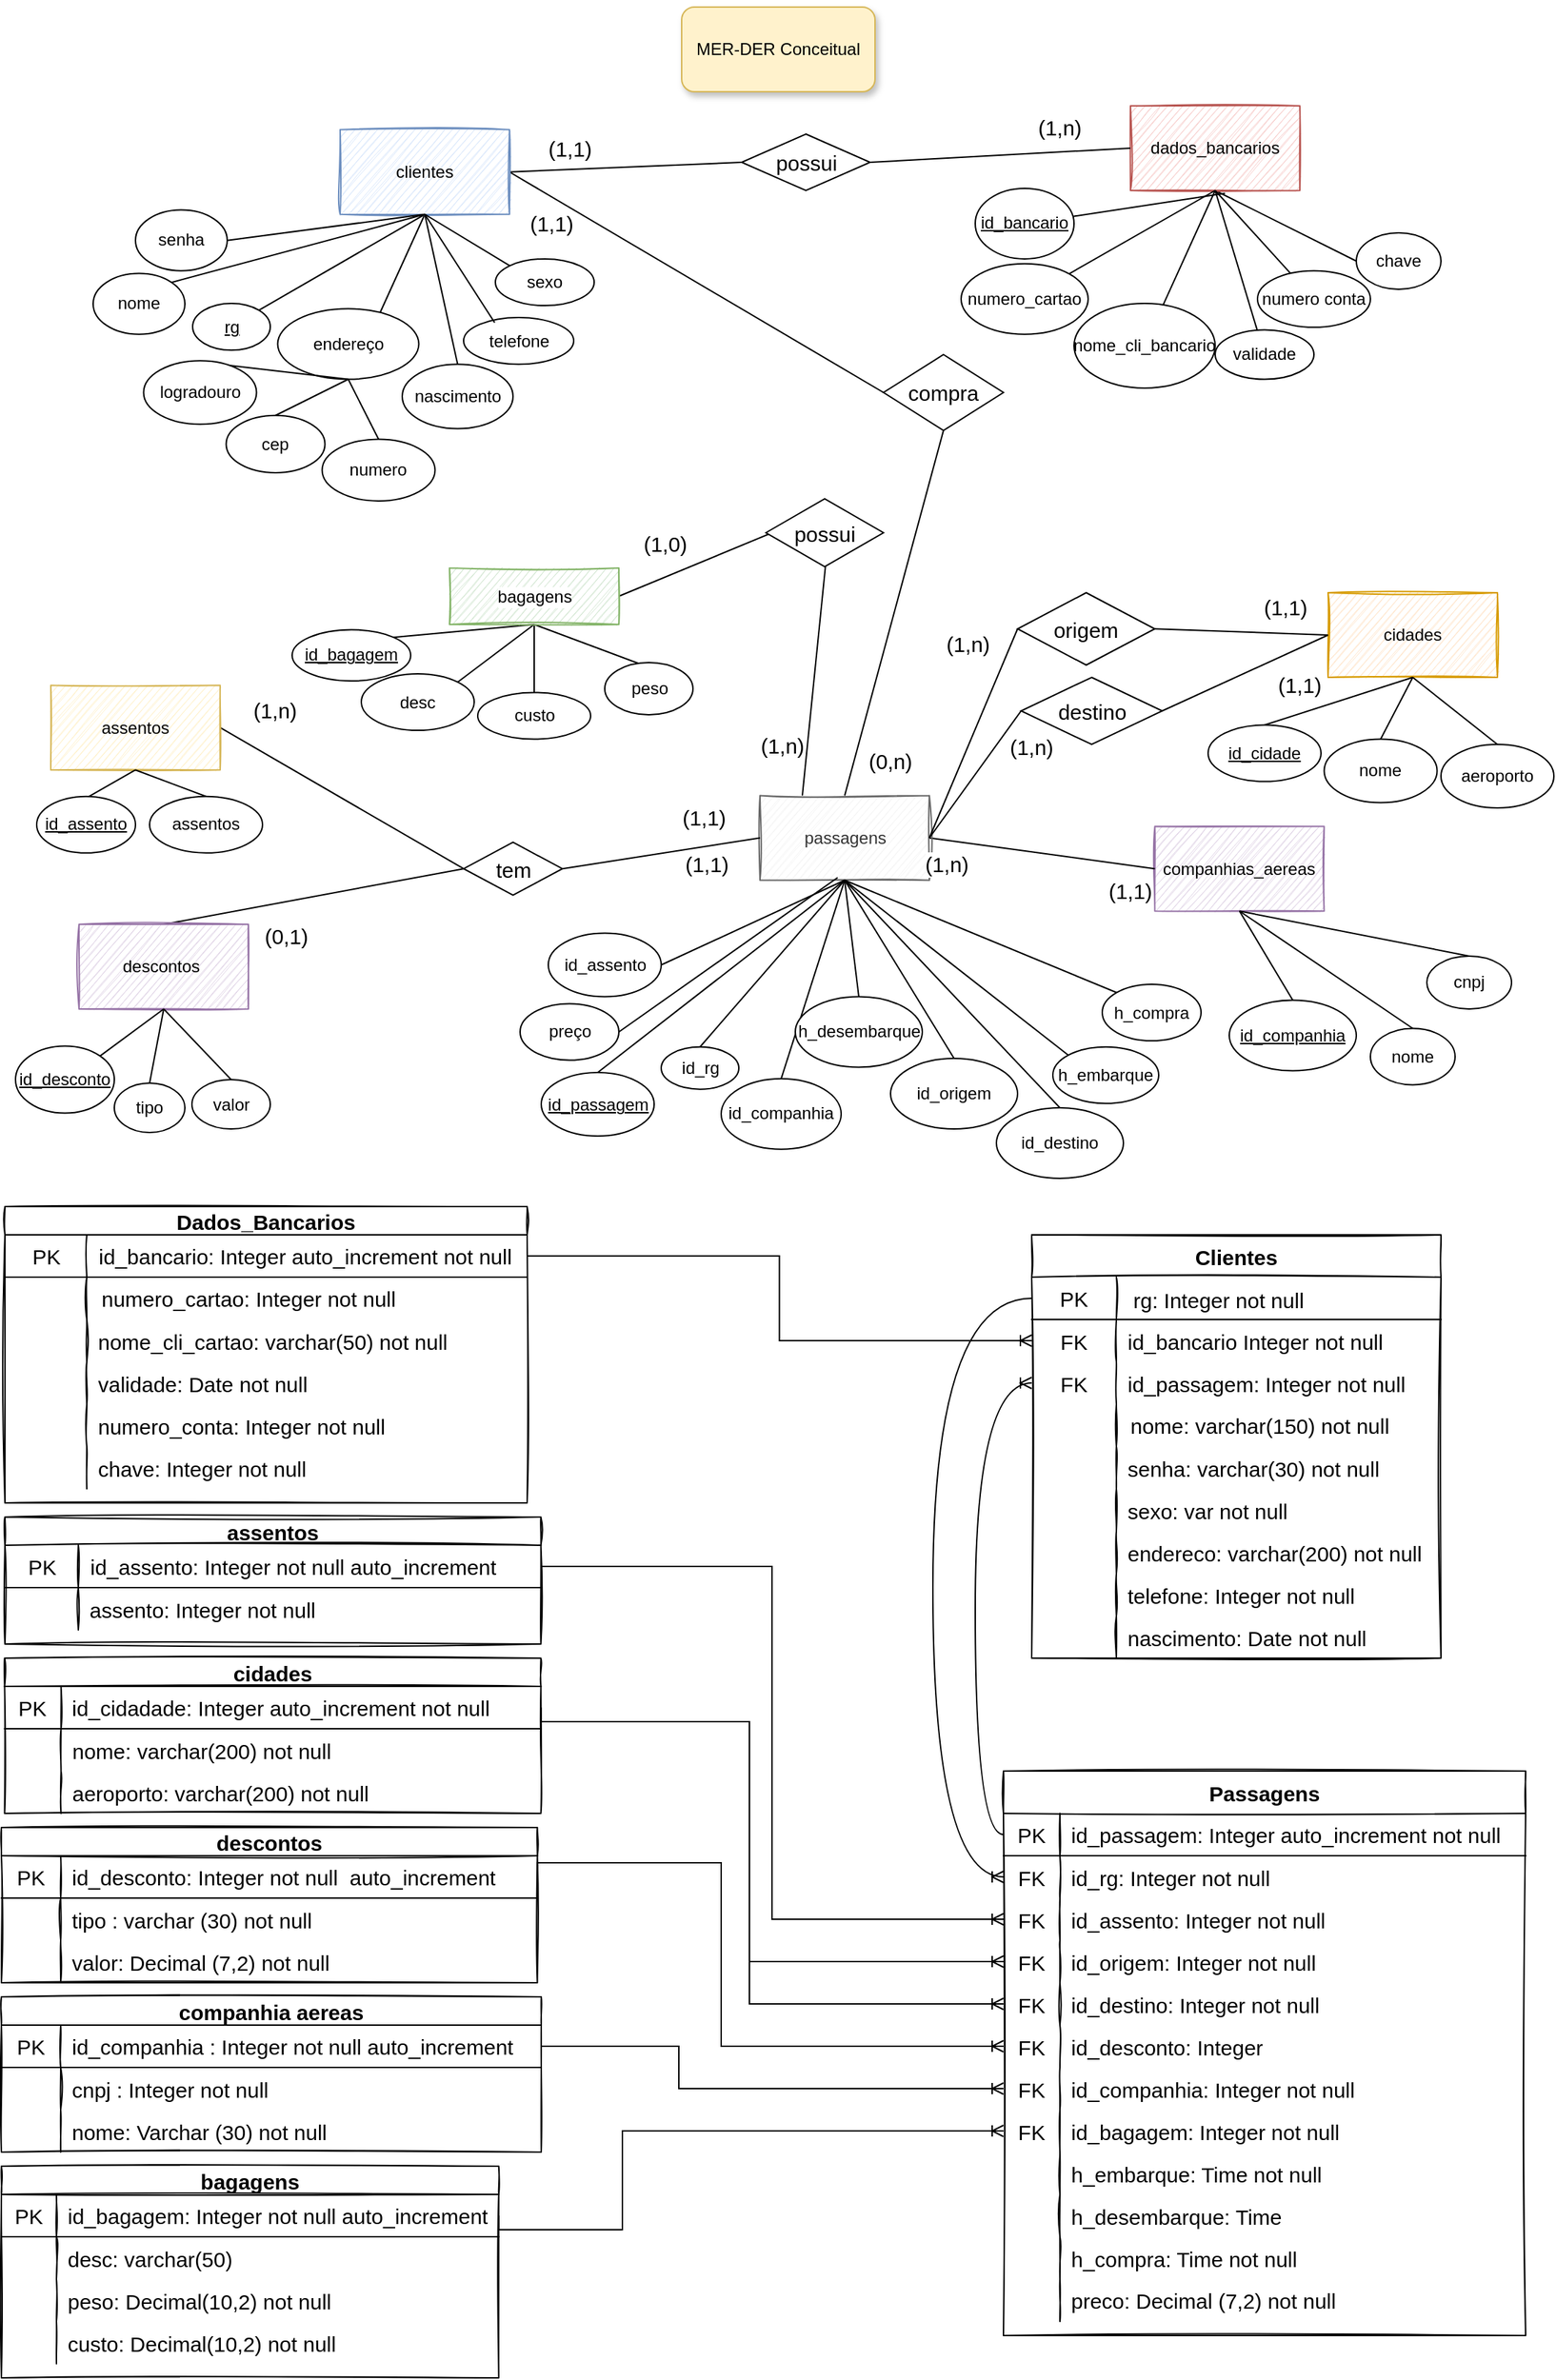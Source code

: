 <mxfile version="15.5.6" type="device"><diagram name="Page-1" id="9f46799a-70d6-7492-0946-bef42562c5a5"><mxGraphModel dx="1422" dy="705" grid="1" gridSize="10" guides="1" tooltips="1" connect="1" arrows="1" fold="1" page="1" pageScale="1" pageWidth="1100" pageHeight="850" background="none" math="0" shadow="0"><root><mxCell id="0"/><mxCell id="1" parent="0"/><mxCell id="VpO9zAGUqPgcwL-6I-CW-22" style="rounded=0;orthogonalLoop=1;jettySize=auto;html=1;entryX=0.72;entryY=0.08;entryDx=0;entryDy=0;endArrow=none;endFill=0;exitX=0.5;exitY=1;exitDx=0;exitDy=0;entryPerimeter=0;" parent="1" source="VpO9zAGUqPgcwL-6I-CW-3" target="VpO9zAGUqPgcwL-6I-CW-7" edge="1"><mxGeometry relative="1" as="geometry"/></mxCell><mxCell id="fZvwQM29B3UZUb3zZDKL-111" style="rounded=0;orthogonalLoop=1;jettySize=auto;html=1;exitX=1;exitY=0.5;exitDx=0;exitDy=0;entryX=0;entryY=0.5;entryDx=0;entryDy=0;fontSize=15;endArrow=none;endFill=0;" parent="1" source="VpO9zAGUqPgcwL-6I-CW-3" target="fZvwQM29B3UZUb3zZDKL-110" edge="1"><mxGeometry relative="1" as="geometry"/></mxCell><mxCell id="fZvwQM29B3UZUb3zZDKL-162" style="edgeStyle=none;rounded=0;orthogonalLoop=1;jettySize=auto;html=1;exitX=1;exitY=0.5;exitDx=0;exitDy=0;entryX=0;entryY=0.5;entryDx=0;entryDy=0;fontSize=15;endArrow=none;endFill=0;" parent="1" source="VpO9zAGUqPgcwL-6I-CW-3" target="fZvwQM29B3UZUb3zZDKL-159" edge="1"><mxGeometry relative="1" as="geometry"/></mxCell><mxCell id="VpO9zAGUqPgcwL-6I-CW-3" value="clientes" style="rounded=0;whiteSpace=wrap;html=1;fillColor=#dae8fc;strokeColor=#6c8ebf;sketch=1;" parent="1" vertex="1"><mxGeometry x="240" y="96.88" width="120" height="60" as="geometry"/></mxCell><mxCell id="VpO9zAGUqPgcwL-6I-CW-27" style="edgeStyle=none;rounded=0;orthogonalLoop=1;jettySize=auto;html=1;exitX=1;exitY=0;exitDx=0;exitDy=0;entryX=0.5;entryY=1;entryDx=0;entryDy=0;startArrow=none;startFill=0;endArrow=none;endFill=0;" parent="1" source="VpO9zAGUqPgcwL-6I-CW-4" target="VpO9zAGUqPgcwL-6I-CW-3" edge="1"><mxGeometry relative="1" as="geometry"/></mxCell><mxCell id="VpO9zAGUqPgcwL-6I-CW-4" value="nome" style="ellipse;whiteSpace=wrap;html=1;" parent="1" vertex="1"><mxGeometry x="65" y="198.76" width="65" height="43.12" as="geometry"/></mxCell><mxCell id="VpO9zAGUqPgcwL-6I-CW-7" value="endereço" style="ellipse;whiteSpace=wrap;html=1;" parent="1" vertex="1"><mxGeometry x="195.75" y="223.76" width="100" height="50" as="geometry"/></mxCell><mxCell id="VpO9zAGUqPgcwL-6I-CW-8" value="telefone" style="ellipse;whiteSpace=wrap;html=1;" parent="1" vertex="1"><mxGeometry x="327.5" y="230" width="78" height="33.12" as="geometry"/></mxCell><mxCell id="VpO9zAGUqPgcwL-6I-CW-26" style="edgeStyle=none;rounded=0;orthogonalLoop=1;jettySize=auto;html=1;exitX=0;exitY=0;exitDx=0;exitDy=0;entryX=0.5;entryY=1;entryDx=0;entryDy=0;startArrow=none;startFill=0;endArrow=none;endFill=0;" parent="1" source="VpO9zAGUqPgcwL-6I-CW-9" target="VpO9zAGUqPgcwL-6I-CW-3" edge="1"><mxGeometry relative="1" as="geometry"/></mxCell><mxCell id="VpO9zAGUqPgcwL-6I-CW-9" value="sexo" style="ellipse;whiteSpace=wrap;html=1;" parent="1" vertex="1"><mxGeometry x="350" y="188.44" width="70" height="33.12" as="geometry"/></mxCell><mxCell id="VpO9zAGUqPgcwL-6I-CW-30" style="edgeStyle=none;rounded=0;orthogonalLoop=1;jettySize=auto;html=1;exitX=0.5;exitY=0;exitDx=0;exitDy=0;entryX=0.5;entryY=1;entryDx=0;entryDy=0;startArrow=none;startFill=0;endArrow=none;endFill=0;" parent="1" source="VpO9zAGUqPgcwL-6I-CW-11" target="VpO9zAGUqPgcwL-6I-CW-3" edge="1"><mxGeometry relative="1" as="geometry"/></mxCell><mxCell id="VpO9zAGUqPgcwL-6I-CW-11" value="nascimento" style="ellipse;whiteSpace=wrap;html=1;" parent="1" vertex="1"><mxGeometry x="284" y="263.12" width="78.5" height="45.62" as="geometry"/></mxCell><mxCell id="VpO9zAGUqPgcwL-6I-CW-25" value="" style="endArrow=none;html=1;entryX=0.282;entryY=0.109;entryDx=0;entryDy=0;exitX=0.5;exitY=1;exitDx=0;exitDy=0;entryPerimeter=0;" parent="1" source="VpO9zAGUqPgcwL-6I-CW-3" target="VpO9zAGUqPgcwL-6I-CW-8" edge="1"><mxGeometry width="50" height="50" relative="1" as="geometry"><mxPoint x="430" y="236.88" as="sourcePoint"/><mxPoint x="480" y="186.88" as="targetPoint"/></mxGeometry></mxCell><mxCell id="VpO9zAGUqPgcwL-6I-CW-45" style="edgeStyle=none;rounded=0;orthogonalLoop=1;jettySize=auto;html=1;exitX=0.5;exitY=1;exitDx=0;exitDy=0;entryX=0;entryY=0.5;entryDx=0;entryDy=0;startArrow=none;startFill=0;endArrow=none;endFill=0;" parent="1" source="VpO9zAGUqPgcwL-6I-CW-31" target="VpO9zAGUqPgcwL-6I-CW-44" edge="1"><mxGeometry relative="1" as="geometry"/></mxCell><mxCell id="VpO9zAGUqPgcwL-6I-CW-31" value="dados_bancarios" style="rounded=0;whiteSpace=wrap;html=1;fillColor=#f8cecc;strokeColor=#b85450;glass=0;sketch=1;" parent="1" vertex="1"><mxGeometry x="800" y="80" width="120" height="60" as="geometry"/></mxCell><mxCell id="VpO9zAGUqPgcwL-6I-CW-37" style="edgeStyle=none;rounded=0;orthogonalLoop=1;jettySize=auto;html=1;entryX=0.558;entryY=1.033;entryDx=0;entryDy=0;entryPerimeter=0;startArrow=none;startFill=0;endArrow=none;endFill=0;" parent="1" source="VpO9zAGUqPgcwL-6I-CW-32" target="VpO9zAGUqPgcwL-6I-CW-31" edge="1"><mxGeometry relative="1" as="geometry"/></mxCell><mxCell id="VpO9zAGUqPgcwL-6I-CW-32" value="id_bancario" style="ellipse;whiteSpace=wrap;html=1;fontStyle=4" parent="1" vertex="1"><mxGeometry x="690" y="138.44" width="70" height="50" as="geometry"/></mxCell><mxCell id="VpO9zAGUqPgcwL-6I-CW-38" style="edgeStyle=none;rounded=0;orthogonalLoop=1;jettySize=auto;html=1;startArrow=none;startFill=0;endArrow=none;endFill=0;" parent="1" source="VpO9zAGUqPgcwL-6I-CW-33" edge="1"><mxGeometry relative="1" as="geometry"><mxPoint x="860" y="140" as="targetPoint"/></mxGeometry></mxCell><mxCell id="VpO9zAGUqPgcwL-6I-CW-33" value="numero_cartao" style="ellipse;whiteSpace=wrap;html=1;" parent="1" vertex="1"><mxGeometry x="680" y="191.88" width="90" height="50" as="geometry"/></mxCell><mxCell id="VpO9zAGUqPgcwL-6I-CW-39" style="edgeStyle=none;rounded=0;orthogonalLoop=1;jettySize=auto;html=1;startArrow=none;startFill=0;endArrow=none;endFill=0;" parent="1" source="VpO9zAGUqPgcwL-6I-CW-34" edge="1"><mxGeometry relative="1" as="geometry"><mxPoint x="860" y="140" as="targetPoint"/></mxGeometry></mxCell><mxCell id="VpO9zAGUqPgcwL-6I-CW-34" value="nome_cli_bancario" style="ellipse;whiteSpace=wrap;html=1;" parent="1" vertex="1"><mxGeometry x="760" y="220" width="100" height="60" as="geometry"/></mxCell><mxCell id="VpO9zAGUqPgcwL-6I-CW-40" style="edgeStyle=none;rounded=0;orthogonalLoop=1;jettySize=auto;html=1;startArrow=none;startFill=0;endArrow=none;endFill=0;" parent="1" source="VpO9zAGUqPgcwL-6I-CW-35" edge="1"><mxGeometry relative="1" as="geometry"><mxPoint x="860" y="140" as="targetPoint"/></mxGeometry></mxCell><mxCell id="VpO9zAGUqPgcwL-6I-CW-35" value="validade" style="ellipse;whiteSpace=wrap;html=1;" parent="1" vertex="1"><mxGeometry x="860" y="238.76" width="70" height="35" as="geometry"/></mxCell><mxCell id="VpO9zAGUqPgcwL-6I-CW-41" style="edgeStyle=none;rounded=0;orthogonalLoop=1;jettySize=auto;html=1;entryX=0.5;entryY=1;entryDx=0;entryDy=0;startArrow=none;startFill=0;endArrow=none;endFill=0;" parent="1" source="VpO9zAGUqPgcwL-6I-CW-36" target="VpO9zAGUqPgcwL-6I-CW-31" edge="1"><mxGeometry relative="1" as="geometry"/></mxCell><mxCell id="VpO9zAGUqPgcwL-6I-CW-36" value="numero conta" style="ellipse;whiteSpace=wrap;html=1;" parent="1" vertex="1"><mxGeometry x="890" y="196.88" width="80" height="40" as="geometry"/></mxCell><mxCell id="fZvwQM29B3UZUb3zZDKL-120" style="edgeStyle=none;rounded=0;orthogonalLoop=1;jettySize=auto;html=1;exitX=0.5;exitY=0;exitDx=0;exitDy=0;entryX=0;entryY=0.5;entryDx=0;entryDy=0;fontSize=15;endArrow=none;endFill=0;" parent="1" source="VpO9zAGUqPgcwL-6I-CW-42" target="fZvwQM29B3UZUb3zZDKL-119" edge="1"><mxGeometry relative="1" as="geometry"/></mxCell><mxCell id="VpO9zAGUqPgcwL-6I-CW-42" value="descontos&amp;nbsp;" style="rounded=0;whiteSpace=wrap;html=1;fillColor=#e1d5e7;strokeColor=#9673a6;sketch=1;" parent="1" vertex="1"><mxGeometry x="55" y="660" width="120" height="60" as="geometry"/></mxCell><mxCell id="VpO9zAGUqPgcwL-6I-CW-44" value="chave" style="ellipse;whiteSpace=wrap;html=1;" parent="1" vertex="1"><mxGeometry x="960" y="170" width="60" height="40" as="geometry"/></mxCell><mxCell id="VpO9zAGUqPgcwL-6I-CW-53" style="edgeStyle=none;rounded=0;orthogonalLoop=1;jettySize=auto;html=1;exitX=1;exitY=0;exitDx=0;exitDy=0;entryX=0.5;entryY=1;entryDx=0;entryDy=0;startArrow=none;startFill=0;endArrow=none;endFill=0;" parent="1" source="VpO9zAGUqPgcwL-6I-CW-46" target="VpO9zAGUqPgcwL-6I-CW-42" edge="1"><mxGeometry relative="1" as="geometry"><mxPoint x="53.284" y="739.822" as="sourcePoint"/></mxGeometry></mxCell><mxCell id="VpO9zAGUqPgcwL-6I-CW-46" value="id_desconto" style="ellipse;whiteSpace=wrap;html=1;fontStyle=4" parent="1" vertex="1"><mxGeometry x="10" y="746.25" width="70" height="47.5" as="geometry"/></mxCell><mxCell id="VpO9zAGUqPgcwL-6I-CW-51" style="edgeStyle=none;rounded=0;orthogonalLoop=1;jettySize=auto;html=1;exitX=0.5;exitY=0;exitDx=0;exitDy=0;startArrow=none;startFill=0;endArrow=none;endFill=0;" parent="1" source="VpO9zAGUqPgcwL-6I-CW-48" edge="1"><mxGeometry relative="1" as="geometry"><mxPoint x="115" y="720" as="targetPoint"/></mxGeometry></mxCell><mxCell id="VpO9zAGUqPgcwL-6I-CW-48" value="tipo" style="ellipse;whiteSpace=wrap;html=1;" parent="1" vertex="1"><mxGeometry x="80" y="772.5" width="50" height="35" as="geometry"/></mxCell><mxCell id="VpO9zAGUqPgcwL-6I-CW-55" value="companhias_aereas" style="rounded=0;whiteSpace=wrap;html=1;fillColor=#e1d5e7;strokeColor=#9673a6;sketch=1;" parent="1" vertex="1"><mxGeometry x="817.25" y="590.62" width="120" height="60" as="geometry"/></mxCell><mxCell id="VpO9zAGUqPgcwL-6I-CW-56" style="edgeStyle=none;rounded=0;orthogonalLoop=1;jettySize=auto;html=1;exitX=0.5;exitY=0;exitDx=0;exitDy=0;entryX=0.5;entryY=1;entryDx=0;entryDy=0;startArrow=none;startFill=0;endArrow=none;endFill=0;" parent="1" source="VpO9zAGUqPgcwL-6I-CW-57" target="VpO9zAGUqPgcwL-6I-CW-55" edge="1"><mxGeometry relative="1" as="geometry"/></mxCell><mxCell id="VpO9zAGUqPgcwL-6I-CW-57" value="nome" style="ellipse;whiteSpace=wrap;html=1;" parent="1" vertex="1"><mxGeometry x="970" y="733.75" width="60" height="40" as="geometry"/></mxCell><mxCell id="VpO9zAGUqPgcwL-6I-CW-58" style="edgeStyle=none;rounded=0;orthogonalLoop=1;jettySize=auto;html=1;exitX=0.5;exitY=0;exitDx=0;exitDy=0;startArrow=none;startFill=0;endArrow=none;endFill=0;entryX=0.5;entryY=1;entryDx=0;entryDy=0;" parent="1" source="VpO9zAGUqPgcwL-6I-CW-59" target="VpO9zAGUqPgcwL-6I-CW-55" edge="1"><mxGeometry relative="1" as="geometry"><mxPoint x="1030" y="692.5" as="targetPoint"/></mxGeometry></mxCell><mxCell id="VpO9zAGUqPgcwL-6I-CW-59" value="cnpj" style="ellipse;whiteSpace=wrap;html=1;" parent="1" vertex="1"><mxGeometry x="1010" y="682.5" width="60" height="37.5" as="geometry"/></mxCell><mxCell id="VpO9zAGUqPgcwL-6I-CW-64" value="cidades" style="rounded=0;whiteSpace=wrap;html=1;fillColor=#ffe6cc;strokeColor=#d79b00;shadow=0;sketch=1;" parent="1" vertex="1"><mxGeometry x="940" y="425" width="120" height="60" as="geometry"/></mxCell><mxCell id="VpO9zAGUqPgcwL-6I-CW-65" style="edgeStyle=none;rounded=0;orthogonalLoop=1;jettySize=auto;html=1;exitX=0.5;exitY=0;exitDx=0;exitDy=0;entryX=0.5;entryY=1;entryDx=0;entryDy=0;startArrow=none;startFill=0;endArrow=none;endFill=0;" parent="1" source="VpO9zAGUqPgcwL-6I-CW-66" target="VpO9zAGUqPgcwL-6I-CW-64" edge="1"><mxGeometry relative="1" as="geometry"/></mxCell><mxCell id="VpO9zAGUqPgcwL-6I-CW-66" value="nome" style="ellipse;whiteSpace=wrap;html=1;" parent="1" vertex="1"><mxGeometry x="937.25" y="528.75" width="80" height="45" as="geometry"/></mxCell><mxCell id="VpO9zAGUqPgcwL-6I-CW-67" style="edgeStyle=none;rounded=0;orthogonalLoop=1;jettySize=auto;html=1;exitX=0.5;exitY=0;exitDx=0;exitDy=0;startArrow=none;startFill=0;endArrow=none;endFill=0;entryX=0.5;entryY=1;entryDx=0;entryDy=0;" parent="1" source="VpO9zAGUqPgcwL-6I-CW-68" target="VpO9zAGUqPgcwL-6I-CW-64" edge="1"><mxGeometry relative="1" as="geometry"><mxPoint x="997.5" y="495" as="targetPoint"/></mxGeometry></mxCell><mxCell id="VpO9zAGUqPgcwL-6I-CW-68" value="id_cidade" style="ellipse;whiteSpace=wrap;html=1;fontStyle=4" parent="1" vertex="1"><mxGeometry x="855" y="518.75" width="80" height="40" as="geometry"/></mxCell><mxCell id="fZvwQM29B3UZUb3zZDKL-127" style="edgeStyle=none;rounded=0;orthogonalLoop=1;jettySize=auto;html=1;exitX=1;exitY=0.5;exitDx=0;exitDy=0;fontSize=15;endArrow=none;endFill=0;entryX=0;entryY=0.5;entryDx=0;entryDy=0;" parent="1" source="VpO9zAGUqPgcwL-6I-CW-78" target="fZvwQM29B3UZUb3zZDKL-119" edge="1"><mxGeometry relative="1" as="geometry"><mxPoint x="195" y="458.75" as="targetPoint"/></mxGeometry></mxCell><mxCell id="VpO9zAGUqPgcwL-6I-CW-78" value="assentos" style="rounded=0;whiteSpace=wrap;html=1;fillColor=#fff2cc;strokeColor=#d6b656;sketch=1;" parent="1" vertex="1"><mxGeometry x="35" y="490.62" width="120" height="60" as="geometry"/></mxCell><mxCell id="VpO9zAGUqPgcwL-6I-CW-79" style="edgeStyle=none;rounded=0;orthogonalLoop=1;jettySize=auto;html=1;entryX=0.5;entryY=1;entryDx=0;entryDy=0;startArrow=none;startFill=0;endArrow=none;endFill=0;" parent="1" target="VpO9zAGUqPgcwL-6I-CW-78" edge="1"><mxGeometry relative="1" as="geometry"><mxPoint x="60" y="570.62" as="sourcePoint"/></mxGeometry></mxCell><mxCell id="VpO9zAGUqPgcwL-6I-CW-81" style="edgeStyle=none;rounded=0;orthogonalLoop=1;jettySize=auto;html=1;exitX=0.5;exitY=0;exitDx=0;exitDy=0;startArrow=none;startFill=0;endArrow=none;endFill=0;entryX=0.5;entryY=1;entryDx=0;entryDy=0;" parent="1" source="VpO9zAGUqPgcwL-6I-CW-82" target="VpO9zAGUqPgcwL-6I-CW-78" edge="1"><mxGeometry relative="1" as="geometry"><mxPoint x="105" y="560.62" as="targetPoint"/></mxGeometry></mxCell><mxCell id="VpO9zAGUqPgcwL-6I-CW-82" value="assentos" style="ellipse;whiteSpace=wrap;html=1;" parent="1" vertex="1"><mxGeometry x="105" y="569.37" width="80" height="40" as="geometry"/></mxCell><mxCell id="fZvwQM29B3UZUb3zZDKL-155" style="edgeStyle=none;rounded=0;orthogonalLoop=1;jettySize=auto;html=1;exitX=1;exitY=0.5;exitDx=0;exitDy=0;entryX=0;entryY=0.5;entryDx=0;entryDy=0;fontSize=15;endArrow=none;endFill=0;" parent="1" source="VpO9zAGUqPgcwL-6I-CW-83" target="VpO9zAGUqPgcwL-6I-CW-55" edge="1"><mxGeometry relative="1" as="geometry"/></mxCell><mxCell id="fZvwQM29B3UZUb3zZDKL-161" style="edgeStyle=none;rounded=0;orthogonalLoop=1;jettySize=auto;html=1;exitX=0.5;exitY=0;exitDx=0;exitDy=0;entryX=0.5;entryY=1;entryDx=0;entryDy=0;fontSize=15;endArrow=none;endFill=0;" parent="1" source="VpO9zAGUqPgcwL-6I-CW-83" target="fZvwQM29B3UZUb3zZDKL-159" edge="1"><mxGeometry relative="1" as="geometry"/></mxCell><mxCell id="fZvwQM29B3UZUb3zZDKL-229" style="edgeStyle=none;rounded=0;orthogonalLoop=1;jettySize=auto;html=1;exitX=0.25;exitY=0;exitDx=0;exitDy=0;entryX=0.508;entryY=0.95;entryDx=0;entryDy=0;entryPerimeter=0;fontSize=15;endArrow=none;endFill=0;" parent="1" source="VpO9zAGUqPgcwL-6I-CW-83" target="fZvwQM29B3UZUb3zZDKL-219" edge="1"><mxGeometry relative="1" as="geometry"/></mxCell><mxCell id="VpO9zAGUqPgcwL-6I-CW-83" value="passagens" style="rounded=0;whiteSpace=wrap;html=1;fillColor=#f5f5f5;strokeColor=#666666;fontColor=#333333;sketch=1;" parent="1" vertex="1"><mxGeometry x="537.5" y="568.75" width="120" height="60" as="geometry"/></mxCell><mxCell id="VpO9zAGUqPgcwL-6I-CW-85" style="edgeStyle=none;rounded=0;orthogonalLoop=1;jettySize=auto;html=1;exitX=0.5;exitY=0;exitDx=0;exitDy=0;entryX=0.5;entryY=1;entryDx=0;entryDy=0;startArrow=none;startFill=0;endArrow=none;endFill=0;" parent="1" source="VpO9zAGUqPgcwL-6I-CW-84" target="VpO9zAGUqPgcwL-6I-CW-83" edge="1"><mxGeometry relative="1" as="geometry"/></mxCell><mxCell id="VpO9zAGUqPgcwL-6I-CW-84" value="id_passagem" style="ellipse;whiteSpace=wrap;html=1;fontStyle=4" parent="1" vertex="1"><mxGeometry x="382.5" y="765" width="80" height="45" as="geometry"/></mxCell><mxCell id="VpO9zAGUqPgcwL-6I-CW-87" style="edgeStyle=none;rounded=0;orthogonalLoop=1;jettySize=auto;html=1;exitX=0.5;exitY=0;exitDx=0;exitDy=0;entryX=0.5;entryY=1;entryDx=0;entryDy=0;startArrow=none;startFill=0;endArrow=none;endFill=0;" parent="1" source="VpO9zAGUqPgcwL-6I-CW-86" target="VpO9zAGUqPgcwL-6I-CW-83" edge="1"><mxGeometry relative="1" as="geometry"/></mxCell><mxCell id="VpO9zAGUqPgcwL-6I-CW-86" value="id_rg" style="ellipse;whiteSpace=wrap;html=1;" parent="1" vertex="1"><mxGeometry x="467.5" y="746.87" width="55" height="30" as="geometry"/></mxCell><mxCell id="VpO9zAGUqPgcwL-6I-CW-94" style="edgeStyle=none;rounded=0;orthogonalLoop=1;jettySize=auto;html=1;exitX=0.5;exitY=0;exitDx=0;exitDy=0;entryX=0.5;entryY=1;entryDx=0;entryDy=0;startArrow=none;startFill=0;endArrow=none;endFill=0;" parent="1" source="VpO9zAGUqPgcwL-6I-CW-88" target="VpO9zAGUqPgcwL-6I-CW-83" edge="1"><mxGeometry relative="1" as="geometry"/></mxCell><mxCell id="VpO9zAGUqPgcwL-6I-CW-88" value="id_companhia" style="ellipse;whiteSpace=wrap;html=1;" parent="1" vertex="1"><mxGeometry x="510" y="769.37" width="85" height="50" as="geometry"/></mxCell><mxCell id="VpO9zAGUqPgcwL-6I-CW-97" style="edgeStyle=none;rounded=0;orthogonalLoop=1;jettySize=auto;html=1;exitX=0;exitY=0;exitDx=0;exitDy=0;entryX=0.5;entryY=1;entryDx=0;entryDy=0;startArrow=none;startFill=0;endArrow=none;endFill=0;" parent="1" source="VpO9zAGUqPgcwL-6I-CW-90" target="VpO9zAGUqPgcwL-6I-CW-83" edge="1"><mxGeometry relative="1" as="geometry"/></mxCell><mxCell id="VpO9zAGUqPgcwL-6I-CW-90" value="h_compra" style="ellipse;whiteSpace=wrap;html=1;" parent="1" vertex="1"><mxGeometry x="780" y="702.5" width="70" height="40" as="geometry"/></mxCell><mxCell id="VpO9zAGUqPgcwL-6I-CW-96" style="edgeStyle=none;rounded=0;orthogonalLoop=1;jettySize=auto;html=1;exitX=0;exitY=0;exitDx=0;exitDy=0;entryX=0.5;entryY=1;entryDx=0;entryDy=0;startArrow=none;startFill=0;endArrow=none;endFill=0;" parent="1" source="VpO9zAGUqPgcwL-6I-CW-91" target="VpO9zAGUqPgcwL-6I-CW-83" edge="1"><mxGeometry relative="1" as="geometry"/></mxCell><mxCell id="VpO9zAGUqPgcwL-6I-CW-91" value="h_embarque" style="ellipse;whiteSpace=wrap;html=1;" parent="1" vertex="1"><mxGeometry x="745" y="746.87" width="75" height="40" as="geometry"/></mxCell><mxCell id="VpO9zAGUqPgcwL-6I-CW-95" style="edgeStyle=none;rounded=0;orthogonalLoop=1;jettySize=auto;html=1;exitX=0.5;exitY=0;exitDx=0;exitDy=0;entryX=0.5;entryY=1;entryDx=0;entryDy=0;startArrow=none;startFill=0;endArrow=none;endFill=0;" parent="1" source="VpO9zAGUqPgcwL-6I-CW-92" target="VpO9zAGUqPgcwL-6I-CW-83" edge="1"><mxGeometry relative="1" as="geometry"/></mxCell><mxCell id="VpO9zAGUqPgcwL-6I-CW-92" value="h_desembarque" style="ellipse;whiteSpace=wrap;html=1;" parent="1" vertex="1"><mxGeometry x="562.5" y="711.25" width="90" height="50" as="geometry"/></mxCell><mxCell id="VpO9zAGUqPgcwL-6I-CW-98" value="id_assento" style="ellipse;whiteSpace=wrap;html=1;fontStyle=4" parent="1" vertex="1"><mxGeometry x="25" y="569.37" width="70" height="40" as="geometry"/></mxCell><mxCell id="VpO9zAGUqPgcwL-6I-CW-102" value="MER-DER Conceitual" style="rounded=1;whiteSpace=wrap;html=1;fillColor=#fff2cc;strokeColor=#d6b656;shadow=1;" parent="1" vertex="1"><mxGeometry x="482" y="10" width="137" height="60" as="geometry"/></mxCell><mxCell id="VpO9zAGUqPgcwL-6I-CW-108" style="edgeStyle=none;rounded=0;orthogonalLoop=1;jettySize=auto;html=1;exitX=0.725;exitY=0.066;exitDx=0;exitDy=0;entryX=0.5;entryY=1;entryDx=0;entryDy=0;startArrow=none;startFill=0;endArrow=none;endFill=0;exitPerimeter=0;" parent="1" source="VpO9zAGUqPgcwL-6I-CW-105" target="VpO9zAGUqPgcwL-6I-CW-7" edge="1"><mxGeometry relative="1" as="geometry"><mxPoint x="145.75" y="281.89" as="sourcePoint"/></mxGeometry></mxCell><mxCell id="VpO9zAGUqPgcwL-6I-CW-105" value="logradouro" style="ellipse;whiteSpace=wrap;html=1;" parent="1" vertex="1"><mxGeometry x="100.75" y="260.64" width="80" height="45" as="geometry"/></mxCell><mxCell id="VpO9zAGUqPgcwL-6I-CW-109" style="edgeStyle=none;rounded=0;orthogonalLoop=1;jettySize=auto;html=1;exitX=0.5;exitY=0;exitDx=0;exitDy=0;entryX=0.5;entryY=1;entryDx=0;entryDy=0;startArrow=none;startFill=0;endArrow=none;endFill=0;" parent="1" source="VpO9zAGUqPgcwL-6I-CW-106" target="VpO9zAGUqPgcwL-6I-CW-7" edge="1"><mxGeometry relative="1" as="geometry"/></mxCell><mxCell id="VpO9zAGUqPgcwL-6I-CW-106" value="cep" style="ellipse;whiteSpace=wrap;html=1;" parent="1" vertex="1"><mxGeometry x="159.25" y="299.38" width="70" height="40.63" as="geometry"/></mxCell><mxCell id="VpO9zAGUqPgcwL-6I-CW-110" style="edgeStyle=none;rounded=0;orthogonalLoop=1;jettySize=auto;html=1;exitX=0.5;exitY=0;exitDx=0;exitDy=0;entryX=0.5;entryY=1;entryDx=0;entryDy=0;startArrow=none;startFill=0;endArrow=none;endFill=0;" parent="1" source="VpO9zAGUqPgcwL-6I-CW-107" target="VpO9zAGUqPgcwL-6I-CW-7" edge="1"><mxGeometry relative="1" as="geometry"/></mxCell><mxCell id="VpO9zAGUqPgcwL-6I-CW-107" value="numero" style="ellipse;whiteSpace=wrap;html=1;" parent="1" vertex="1"><mxGeometry x="227.25" y="316.26" width="80" height="43.75" as="geometry"/></mxCell><mxCell id="fZvwQM29B3UZUb3zZDKL-42" value="Dados_Bancarios" style="shape=table;startSize=20;container=1;collapsible=0;childLayout=tableLayout;fixedRows=1;rowLines=0;fontStyle=1;align=center;pointerEvents=1;rounded=0;shadow=0;glass=0;sketch=1;fontSize=15;gradientColor=none;" parent="1" vertex="1"><mxGeometry x="2.5" y="860" width="370" height="210" as="geometry"/></mxCell><mxCell id="fZvwQM29B3UZUb3zZDKL-43" value="" style="shape=partialRectangle;html=1;whiteSpace=wrap;collapsible=0;dropTarget=0;pointerEvents=1;fillColor=none;top=0;left=0;bottom=1;right=0;points=[[0,0.5],[1,0.5]];portConstraint=eastwest;fontSize=15;" parent="fZvwQM29B3UZUb3zZDKL-42" vertex="1"><mxGeometry y="20" width="370" height="30" as="geometry"/></mxCell><mxCell id="fZvwQM29B3UZUb3zZDKL-44" value="PK" style="shape=partialRectangle;html=1;whiteSpace=wrap;connectable=0;fillColor=none;top=0;left=0;bottom=0;right=0;overflow=hidden;pointerEvents=1;fontSize=15;" parent="fZvwQM29B3UZUb3zZDKL-43" vertex="1"><mxGeometry width="58" height="30" as="geometry"><mxRectangle width="58" height="30" as="alternateBounds"/></mxGeometry></mxCell><mxCell id="fZvwQM29B3UZUb3zZDKL-45" value="&lt;span style=&quot;font-size: 15px&quot;&gt;id_bancario: Integer auto_increment not null&lt;/span&gt;" style="shape=partialRectangle;html=1;whiteSpace=wrap;connectable=0;fillColor=none;top=0;left=0;bottom=0;right=0;align=left;spacingLeft=6;overflow=hidden;pointerEvents=1;" parent="fZvwQM29B3UZUb3zZDKL-43" vertex="1"><mxGeometry x="58" width="312" height="30" as="geometry"><mxRectangle width="312" height="30" as="alternateBounds"/></mxGeometry></mxCell><mxCell id="fZvwQM29B3UZUb3zZDKL-46" value="" style="shape=partialRectangle;html=1;whiteSpace=wrap;collapsible=0;dropTarget=0;pointerEvents=1;fillColor=none;top=0;left=0;bottom=0;right=0;points=[[0,0.5],[1,0.5]];portConstraint=eastwest;" parent="fZvwQM29B3UZUb3zZDKL-42" vertex="1"><mxGeometry y="50" width="370" height="30" as="geometry"/></mxCell><mxCell id="fZvwQM29B3UZUb3zZDKL-47" value="" style="shape=partialRectangle;html=1;whiteSpace=wrap;connectable=0;fillColor=none;top=0;left=0;bottom=0;right=0;overflow=hidden;pointerEvents=1;" parent="fZvwQM29B3UZUb3zZDKL-46" vertex="1"><mxGeometry width="58" height="30" as="geometry"><mxRectangle width="58" height="30" as="alternateBounds"/></mxGeometry></mxCell><mxCell id="fZvwQM29B3UZUb3zZDKL-48" value="&lt;table cellpadding=&quot;2&quot; cellspacing=&quot;0&quot; style=&quot;font-size: 15px ; width: 236px&quot;&gt;&lt;tbody&gt;&lt;tr&gt;&lt;td&gt;numero_cartao: Integer not null&lt;/td&gt;&lt;/tr&gt;&lt;tr&gt;&lt;/tr&gt;&lt;/tbody&gt;&lt;/table&gt;" style="shape=partialRectangle;html=1;whiteSpace=wrap;connectable=0;fillColor=none;top=0;left=0;bottom=0;right=0;align=left;spacingLeft=6;overflow=hidden;pointerEvents=1;" parent="fZvwQM29B3UZUb3zZDKL-46" vertex="1"><mxGeometry x="58" width="312" height="30" as="geometry"><mxRectangle width="312" height="30" as="alternateBounds"/></mxGeometry></mxCell><mxCell id="fZvwQM29B3UZUb3zZDKL-49" value="" style="shape=partialRectangle;collapsible=0;dropTarget=0;pointerEvents=0;fillColor=none;top=0;left=0;bottom=0;right=0;points=[[0,0.5],[1,0.5]];portConstraint=eastwest;labelBackgroundColor=#FFFFFF;fontSize=15;align=left;" parent="fZvwQM29B3UZUb3zZDKL-42" vertex="1"><mxGeometry y="80" width="370" height="30" as="geometry"/></mxCell><mxCell id="fZvwQM29B3UZUb3zZDKL-50" value="" style="shape=partialRectangle;connectable=0;fillColor=none;top=0;left=0;bottom=0;right=0;editable=1;overflow=hidden;labelBackgroundColor=#FFFFFF;fontSize=15;align=left;" parent="fZvwQM29B3UZUb3zZDKL-49" vertex="1"><mxGeometry width="58" height="30" as="geometry"><mxRectangle width="58" height="30" as="alternateBounds"/></mxGeometry></mxCell><mxCell id="fZvwQM29B3UZUb3zZDKL-51" value="nome_cli_cartao: varchar(50) not null" style="shape=partialRectangle;connectable=0;fillColor=none;top=0;left=0;bottom=0;right=0;align=left;spacingLeft=6;overflow=hidden;labelBackgroundColor=#FFFFFF;fontSize=15;" parent="fZvwQM29B3UZUb3zZDKL-49" vertex="1"><mxGeometry x="58" width="312" height="30" as="geometry"><mxRectangle width="312" height="30" as="alternateBounds"/></mxGeometry></mxCell><mxCell id="fZvwQM29B3UZUb3zZDKL-80" value="" style="shape=partialRectangle;collapsible=0;dropTarget=0;pointerEvents=0;fillColor=none;top=0;left=0;bottom=0;right=0;points=[[0,0.5],[1,0.5]];portConstraint=eastwest;labelBackgroundColor=#FFFFFF;fontSize=15;align=center;" parent="fZvwQM29B3UZUb3zZDKL-42" vertex="1"><mxGeometry y="110" width="370" height="30" as="geometry"/></mxCell><mxCell id="fZvwQM29B3UZUb3zZDKL-81" value="" style="shape=partialRectangle;connectable=0;fillColor=none;top=0;left=0;bottom=0;right=0;editable=1;overflow=hidden;labelBackgroundColor=#FFFFFF;fontSize=15;align=center;" parent="fZvwQM29B3UZUb3zZDKL-80" vertex="1"><mxGeometry width="58" height="30" as="geometry"><mxRectangle width="58" height="30" as="alternateBounds"/></mxGeometry></mxCell><mxCell id="fZvwQM29B3UZUb3zZDKL-82" value="validade: Date not null" style="shape=partialRectangle;connectable=0;fillColor=none;top=0;left=0;bottom=0;right=0;align=left;spacingLeft=6;overflow=hidden;labelBackgroundColor=#FFFFFF;fontSize=15;" parent="fZvwQM29B3UZUb3zZDKL-80" vertex="1"><mxGeometry x="58" width="312" height="30" as="geometry"><mxRectangle width="312" height="30" as="alternateBounds"/></mxGeometry></mxCell><mxCell id="fZvwQM29B3UZUb3zZDKL-52" value="" style="shape=partialRectangle;collapsible=0;dropTarget=0;pointerEvents=0;fillColor=none;top=0;left=0;bottom=0;right=0;points=[[0,0.5],[1,0.5]];portConstraint=eastwest;labelBackgroundColor=#FFFFFF;fontSize=15;align=left;" parent="fZvwQM29B3UZUb3zZDKL-42" vertex="1"><mxGeometry y="140" width="370" height="30" as="geometry"/></mxCell><mxCell id="fZvwQM29B3UZUb3zZDKL-53" value="" style="shape=partialRectangle;connectable=0;fillColor=none;top=0;left=0;bottom=0;right=0;editable=1;overflow=hidden;labelBackgroundColor=#FFFFFF;fontSize=15;align=left;" parent="fZvwQM29B3UZUb3zZDKL-52" vertex="1"><mxGeometry width="58" height="30" as="geometry"><mxRectangle width="58" height="30" as="alternateBounds"/></mxGeometry></mxCell><mxCell id="fZvwQM29B3UZUb3zZDKL-54" value="numero_conta: Integer not null" style="shape=partialRectangle;connectable=0;fillColor=none;top=0;left=0;bottom=0;right=0;align=left;spacingLeft=6;overflow=hidden;labelBackgroundColor=#FFFFFF;fontSize=15;" parent="fZvwQM29B3UZUb3zZDKL-52" vertex="1"><mxGeometry x="58" width="312" height="30" as="geometry"><mxRectangle width="312" height="30" as="alternateBounds"/></mxGeometry></mxCell><mxCell id="fZvwQM29B3UZUb3zZDKL-55" value="" style="shape=partialRectangle;collapsible=0;dropTarget=0;pointerEvents=0;fillColor=none;top=0;left=0;bottom=0;right=0;points=[[0,0.5],[1,0.5]];portConstraint=eastwest;labelBackgroundColor=#FFFFFF;fontSize=15;align=left;" parent="fZvwQM29B3UZUb3zZDKL-42" vertex="1"><mxGeometry y="170" width="370" height="30" as="geometry"/></mxCell><mxCell id="fZvwQM29B3UZUb3zZDKL-56" value="" style="shape=partialRectangle;connectable=0;fillColor=none;top=0;left=0;bottom=0;right=0;editable=1;overflow=hidden;labelBackgroundColor=#FFFFFF;fontSize=15;align=left;" parent="fZvwQM29B3UZUb3zZDKL-55" vertex="1"><mxGeometry width="58" height="30" as="geometry"><mxRectangle width="58" height="30" as="alternateBounds"/></mxGeometry></mxCell><mxCell id="fZvwQM29B3UZUb3zZDKL-57" value="chave: Integer not null" style="shape=partialRectangle;connectable=0;fillColor=none;top=0;left=0;bottom=0;right=0;align=left;spacingLeft=6;overflow=hidden;labelBackgroundColor=#FFFFFF;fontSize=15;" parent="fZvwQM29B3UZUb3zZDKL-55" vertex="1"><mxGeometry x="58" width="312" height="30" as="geometry"><mxRectangle width="312" height="30" as="alternateBounds"/></mxGeometry></mxCell><mxCell id="_7M4anaU0XBobU22JvAQ-5" style="edgeStyle=orthogonalEdgeStyle;rounded=0;orthogonalLoop=1;jettySize=auto;html=1;exitX=1;exitY=0.5;exitDx=0;exitDy=0;fontSize=15;" parent="fZvwQM29B3UZUb3zZDKL-42" source="fZvwQM29B3UZUb3zZDKL-49" target="fZvwQM29B3UZUb3zZDKL-49" edge="1"><mxGeometry relative="1" as="geometry"/></mxCell><mxCell id="fZvwQM29B3UZUb3zZDKL-85" value="Clientes" style="shape=table;startSize=30;container=1;collapsible=0;childLayout=tableLayout;fixedRows=1;rowLines=0;fontStyle=1;align=center;pointerEvents=1;rounded=0;shadow=0;glass=0;sketch=1;fontSize=15;gradientColor=none;" parent="1" vertex="1"><mxGeometry x="730" y="880" width="290" height="300" as="geometry"/></mxCell><mxCell id="fZvwQM29B3UZUb3zZDKL-86" value="" style="shape=partialRectangle;html=1;whiteSpace=wrap;collapsible=0;dropTarget=0;pointerEvents=1;fillColor=none;top=0;left=0;bottom=1;right=0;points=[[0,0.5],[1,0.5]];portConstraint=eastwest;" parent="fZvwQM29B3UZUb3zZDKL-85" vertex="1"><mxGeometry y="30" width="290" height="30" as="geometry"/></mxCell><mxCell id="fZvwQM29B3UZUb3zZDKL-87" value="PK" style="shape=partialRectangle;html=1;whiteSpace=wrap;connectable=0;fillColor=none;top=0;left=0;bottom=0;right=0;overflow=hidden;pointerEvents=1;fontSize=15;" parent="fZvwQM29B3UZUb3zZDKL-86" vertex="1"><mxGeometry width="60" height="30" as="geometry"><mxRectangle width="60" height="30" as="alternateBounds"/></mxGeometry></mxCell><mxCell id="fZvwQM29B3UZUb3zZDKL-88" value="&lt;table cellpadding=&quot;2&quot; cellspacing=&quot;0&quot; style=&quot;font-size: 15px ; width: 236px&quot;&gt;&lt;tbody&gt;&lt;tr&gt;&lt;td&gt;&lt;table cellpadding=&quot;2&quot; cellspacing=&quot;0&quot; style=&quot;width: 236px&quot;&gt;&lt;tbody&gt;&lt;tr&gt;&lt;td&gt;&lt;font style=&quot;vertical-align: inherit&quot;&gt;&lt;font style=&quot;vertical-align: inherit&quot;&gt;rg: Integer not null&lt;/font&gt;&lt;/font&gt;&lt;/td&gt;&lt;/tr&gt;&lt;tr&gt;&lt;/tr&gt;&lt;/tbody&gt;&lt;/table&gt;&lt;br&gt;&lt;/td&gt;&lt;/tr&gt;&lt;tr&gt;&lt;/tr&gt;&lt;/tbody&gt;&lt;/table&gt;" style="shape=partialRectangle;html=1;whiteSpace=wrap;connectable=0;fillColor=none;top=0;left=0;bottom=0;right=0;align=left;spacingLeft=6;overflow=hidden;pointerEvents=1;" parent="fZvwQM29B3UZUb3zZDKL-86" vertex="1"><mxGeometry x="60" width="230" height="30" as="geometry"><mxRectangle width="230" height="30" as="alternateBounds"/></mxGeometry></mxCell><mxCell id="fZvwQM29B3UZUb3zZDKL-101" value="" style="shape=partialRectangle;collapsible=0;dropTarget=0;pointerEvents=0;fillColor=none;top=0;left=0;bottom=0;right=0;points=[[0,0.5],[1,0.5]];portConstraint=eastwest;labelBackgroundColor=#FFFFFF;fontSize=15;align=center;" parent="fZvwQM29B3UZUb3zZDKL-85" vertex="1"><mxGeometry y="60" width="290" height="30" as="geometry"/></mxCell><mxCell id="fZvwQM29B3UZUb3zZDKL-102" value="FK" style="shape=partialRectangle;connectable=0;fillColor=none;top=0;left=0;bottom=0;right=0;fontStyle=0;overflow=hidden;labelBackgroundColor=#FFFFFF;fontSize=15;align=center;" parent="fZvwQM29B3UZUb3zZDKL-101" vertex="1"><mxGeometry width="60" height="30" as="geometry"><mxRectangle width="60" height="30" as="alternateBounds"/></mxGeometry></mxCell><mxCell id="fZvwQM29B3UZUb3zZDKL-103" value="id_bancario Integer not null" style="shape=partialRectangle;connectable=0;fillColor=none;top=0;left=0;bottom=0;right=0;align=left;spacingLeft=6;fontStyle=0;overflow=hidden;labelBackgroundColor=#FFFFFF;fontSize=15;" parent="fZvwQM29B3UZUb3zZDKL-101" vertex="1"><mxGeometry x="60" width="230" height="30" as="geometry"><mxRectangle width="230" height="30" as="alternateBounds"/></mxGeometry></mxCell><mxCell id="fZvwQM29B3UZUb3zZDKL-167" value="" style="shape=partialRectangle;collapsible=0;dropTarget=0;pointerEvents=0;fillColor=none;top=0;left=0;bottom=0;right=0;points=[[0,0.5],[1,0.5]];portConstraint=eastwest;labelBackgroundColor=#FFFFFF;fontSize=15;align=center;" parent="fZvwQM29B3UZUb3zZDKL-85" vertex="1"><mxGeometry y="90" width="290" height="30" as="geometry"/></mxCell><mxCell id="fZvwQM29B3UZUb3zZDKL-168" value="FK" style="shape=partialRectangle;connectable=0;fillColor=none;top=0;left=0;bottom=0;right=0;editable=1;overflow=hidden;labelBackgroundColor=#FFFFFF;fontSize=15;align=center;" parent="fZvwQM29B3UZUb3zZDKL-167" vertex="1"><mxGeometry width="60" height="30" as="geometry"><mxRectangle width="60" height="30" as="alternateBounds"/></mxGeometry></mxCell><mxCell id="fZvwQM29B3UZUb3zZDKL-169" value="id_passagem: Integer not null" style="shape=partialRectangle;connectable=0;fillColor=none;top=0;left=0;bottom=0;right=0;align=left;spacingLeft=6;overflow=hidden;labelBackgroundColor=#FFFFFF;fontSize=15;" parent="fZvwQM29B3UZUb3zZDKL-167" vertex="1"><mxGeometry x="60" width="230" height="30" as="geometry"><mxRectangle width="230" height="30" as="alternateBounds"/></mxGeometry></mxCell><mxCell id="fZvwQM29B3UZUb3zZDKL-89" value="" style="shape=partialRectangle;html=1;whiteSpace=wrap;collapsible=0;dropTarget=0;pointerEvents=1;fillColor=none;top=0;left=0;bottom=0;right=0;points=[[0,0.5],[1,0.5]];portConstraint=eastwest;" parent="fZvwQM29B3UZUb3zZDKL-85" vertex="1"><mxGeometry y="120" width="290" height="30" as="geometry"/></mxCell><mxCell id="fZvwQM29B3UZUb3zZDKL-90" value="" style="shape=partialRectangle;html=1;whiteSpace=wrap;connectable=0;fillColor=none;top=0;left=0;bottom=0;right=0;overflow=hidden;pointerEvents=1;" parent="fZvwQM29B3UZUb3zZDKL-89" vertex="1"><mxGeometry width="60" height="30" as="geometry"><mxRectangle width="60" height="30" as="alternateBounds"/></mxGeometry></mxCell><mxCell id="fZvwQM29B3UZUb3zZDKL-91" value="&lt;table cellpadding=&quot;2&quot; cellspacing=&quot;0&quot; style=&quot;font-size: 15px ; width: 236px&quot;&gt;&lt;tbody&gt;&lt;tr&gt;&lt;td&gt;nome: varchar(150) not null&lt;/td&gt;&lt;/tr&gt;&lt;tr&gt;&lt;/tr&gt;&lt;/tbody&gt;&lt;/table&gt;" style="shape=partialRectangle;html=1;whiteSpace=wrap;connectable=0;fillColor=none;top=0;left=0;bottom=0;right=0;align=left;spacingLeft=6;overflow=hidden;pointerEvents=1;" parent="fZvwQM29B3UZUb3zZDKL-89" vertex="1"><mxGeometry x="60" width="230" height="30" as="geometry"><mxRectangle width="230" height="30" as="alternateBounds"/></mxGeometry></mxCell><mxCell id="jQOzjGuyicJZZHY7T71m-13" value="" style="shape=partialRectangle;collapsible=0;dropTarget=0;pointerEvents=0;fillColor=none;top=0;left=0;bottom=0;right=0;points=[[0,0.5],[1,0.5]];portConstraint=eastwest;fontSize=15;" vertex="1" parent="fZvwQM29B3UZUb3zZDKL-85"><mxGeometry y="150" width="290" height="30" as="geometry"/></mxCell><mxCell id="jQOzjGuyicJZZHY7T71m-14" value="" style="shape=partialRectangle;connectable=0;fillColor=none;top=0;left=0;bottom=0;right=0;editable=1;overflow=hidden;fontSize=15;" vertex="1" parent="jQOzjGuyicJZZHY7T71m-13"><mxGeometry width="60" height="30" as="geometry"><mxRectangle width="60" height="30" as="alternateBounds"/></mxGeometry></mxCell><mxCell id="jQOzjGuyicJZZHY7T71m-15" value="senha: varchar(30) not null" style="shape=partialRectangle;connectable=0;fillColor=none;top=0;left=0;bottom=0;right=0;align=left;spacingLeft=6;overflow=hidden;fontSize=15;" vertex="1" parent="jQOzjGuyicJZZHY7T71m-13"><mxGeometry x="60" width="230" height="30" as="geometry"><mxRectangle width="230" height="30" as="alternateBounds"/></mxGeometry></mxCell><mxCell id="fZvwQM29B3UZUb3zZDKL-92" value="" style="shape=partialRectangle;collapsible=0;dropTarget=0;pointerEvents=0;fillColor=none;top=0;left=0;bottom=0;right=0;points=[[0,0.5],[1,0.5]];portConstraint=eastwest;labelBackgroundColor=#FFFFFF;fontSize=15;align=left;" parent="fZvwQM29B3UZUb3zZDKL-85" vertex="1"><mxGeometry y="180" width="290" height="30" as="geometry"/></mxCell><mxCell id="fZvwQM29B3UZUb3zZDKL-93" value="" style="shape=partialRectangle;connectable=0;fillColor=none;top=0;left=0;bottom=0;right=0;editable=1;overflow=hidden;labelBackgroundColor=#FFFFFF;fontSize=15;align=left;" parent="fZvwQM29B3UZUb3zZDKL-92" vertex="1"><mxGeometry width="60" height="30" as="geometry"><mxRectangle width="60" height="30" as="alternateBounds"/></mxGeometry></mxCell><mxCell id="fZvwQM29B3UZUb3zZDKL-94" value="sexo: var not null" style="shape=partialRectangle;connectable=0;fillColor=none;top=0;left=0;bottom=0;right=0;align=left;spacingLeft=6;overflow=hidden;labelBackgroundColor=#FFFFFF;fontSize=15;" parent="fZvwQM29B3UZUb3zZDKL-92" vertex="1"><mxGeometry x="60" width="230" height="30" as="geometry"><mxRectangle width="230" height="30" as="alternateBounds"/></mxGeometry></mxCell><mxCell id="fZvwQM29B3UZUb3zZDKL-95" value="" style="shape=partialRectangle;collapsible=0;dropTarget=0;pointerEvents=0;fillColor=none;top=0;left=0;bottom=0;right=0;points=[[0,0.5],[1,0.5]];portConstraint=eastwest;labelBackgroundColor=#FFFFFF;fontSize=15;align=left;" parent="fZvwQM29B3UZUb3zZDKL-85" vertex="1"><mxGeometry y="210" width="290" height="30" as="geometry"/></mxCell><mxCell id="fZvwQM29B3UZUb3zZDKL-96" value="" style="shape=partialRectangle;connectable=0;fillColor=none;top=0;left=0;bottom=0;right=0;editable=1;overflow=hidden;labelBackgroundColor=#FFFFFF;fontSize=15;align=left;" parent="fZvwQM29B3UZUb3zZDKL-95" vertex="1"><mxGeometry width="60" height="30" as="geometry"><mxRectangle width="60" height="30" as="alternateBounds"/></mxGeometry></mxCell><mxCell id="fZvwQM29B3UZUb3zZDKL-97" value="endereco: varchar(200) not null" style="shape=partialRectangle;connectable=0;fillColor=none;top=0;left=0;bottom=0;right=0;align=left;spacingLeft=6;overflow=hidden;labelBackgroundColor=#FFFFFF;fontSize=15;" parent="fZvwQM29B3UZUb3zZDKL-95" vertex="1"><mxGeometry x="60" width="230" height="30" as="geometry"><mxRectangle width="230" height="30" as="alternateBounds"/></mxGeometry></mxCell><mxCell id="fZvwQM29B3UZUb3zZDKL-104" value="" style="shape=partialRectangle;collapsible=0;dropTarget=0;pointerEvents=0;fillColor=none;top=0;left=0;bottom=0;right=0;points=[[0,0.5],[1,0.5]];portConstraint=eastwest;labelBackgroundColor=#FFFFFF;fontSize=15;align=left;" parent="fZvwQM29B3UZUb3zZDKL-85" vertex="1"><mxGeometry y="240" width="290" height="30" as="geometry"/></mxCell><mxCell id="fZvwQM29B3UZUb3zZDKL-105" value="" style="shape=partialRectangle;connectable=0;fillColor=none;top=0;left=0;bottom=0;right=0;editable=1;overflow=hidden;labelBackgroundColor=#FFFFFF;fontSize=15;align=left;" parent="fZvwQM29B3UZUb3zZDKL-104" vertex="1"><mxGeometry width="60" height="30" as="geometry"><mxRectangle width="60" height="30" as="alternateBounds"/></mxGeometry></mxCell><mxCell id="fZvwQM29B3UZUb3zZDKL-106" value="telefone: Integer not null" style="shape=partialRectangle;connectable=0;fillColor=none;top=0;left=0;bottom=0;right=0;align=left;spacingLeft=6;overflow=hidden;labelBackgroundColor=#FFFFFF;fontSize=15;" parent="fZvwQM29B3UZUb3zZDKL-104" vertex="1"><mxGeometry x="60" width="230" height="30" as="geometry"><mxRectangle width="230" height="30" as="alternateBounds"/></mxGeometry></mxCell><mxCell id="fZvwQM29B3UZUb3zZDKL-107" value="" style="shape=partialRectangle;collapsible=0;dropTarget=0;pointerEvents=0;fillColor=none;top=0;left=0;bottom=0;right=0;points=[[0,0.5],[1,0.5]];portConstraint=eastwest;labelBackgroundColor=#FFFFFF;fontSize=15;align=left;" parent="fZvwQM29B3UZUb3zZDKL-85" vertex="1"><mxGeometry y="270" width="290" height="30" as="geometry"/></mxCell><mxCell id="fZvwQM29B3UZUb3zZDKL-108" value="" style="shape=partialRectangle;connectable=0;fillColor=none;top=0;left=0;bottom=0;right=0;editable=1;overflow=hidden;labelBackgroundColor=#FFFFFF;fontSize=15;align=left;" parent="fZvwQM29B3UZUb3zZDKL-107" vertex="1"><mxGeometry width="60" height="30" as="geometry"><mxRectangle width="60" height="30" as="alternateBounds"/></mxGeometry></mxCell><mxCell id="fZvwQM29B3UZUb3zZDKL-109" value="nascimento: Date not null" style="shape=partialRectangle;connectable=0;fillColor=none;top=0;left=0;bottom=0;right=0;align=left;spacingLeft=6;overflow=hidden;labelBackgroundColor=#FFFFFF;fontSize=15;" parent="fZvwQM29B3UZUb3zZDKL-107" vertex="1"><mxGeometry x="60" width="230" height="30" as="geometry"><mxRectangle width="230" height="30" as="alternateBounds"/></mxGeometry></mxCell><mxCell id="fZvwQM29B3UZUb3zZDKL-112" style="edgeStyle=none;rounded=0;orthogonalLoop=1;jettySize=auto;html=1;exitX=1;exitY=0.5;exitDx=0;exitDy=0;entryX=0;entryY=0.5;entryDx=0;entryDy=0;fontSize=15;endArrow=none;endFill=0;" parent="1" source="fZvwQM29B3UZUb3zZDKL-110" target="VpO9zAGUqPgcwL-6I-CW-31" edge="1"><mxGeometry relative="1" as="geometry"/></mxCell><mxCell id="fZvwQM29B3UZUb3zZDKL-110" value="possui" style="shape=rhombus;perimeter=rhombusPerimeter;whiteSpace=wrap;html=1;align=center;labelBackgroundColor=#FFFFFF;fontSize=15;" parent="1" vertex="1"><mxGeometry x="524.5" y="100" width="91" height="40" as="geometry"/></mxCell><mxCell id="fZvwQM29B3UZUb3zZDKL-113" value="(1,n)" style="text;html=1;strokeColor=none;fillColor=none;align=center;verticalAlign=middle;whiteSpace=wrap;rounded=0;labelBackgroundColor=#FFFFFF;fontSize=15;" parent="1" vertex="1"><mxGeometry x="720" y="80" width="60" height="30" as="geometry"/></mxCell><mxCell id="fZvwQM29B3UZUb3zZDKL-114" value="(1,1)" style="text;html=1;strokeColor=none;fillColor=none;align=center;verticalAlign=middle;whiteSpace=wrap;rounded=0;labelBackgroundColor=#FFFFFF;fontSize=15;" parent="1" vertex="1"><mxGeometry x="372.5" y="95" width="60" height="30" as="geometry"/></mxCell><mxCell id="fZvwQM29B3UZUb3zZDKL-118" style="edgeStyle=none;rounded=0;orthogonalLoop=1;jettySize=auto;html=1;exitX=1;exitY=0.5;exitDx=0;exitDy=0;fontSize=15;endArrow=none;endFill=0;" parent="1" source="fZvwQM29B3UZUb3zZDKL-116" edge="1"><mxGeometry relative="1" as="geometry"><mxPoint x="592.5" y="626.87" as="targetPoint"/></mxGeometry></mxCell><mxCell id="fZvwQM29B3UZUb3zZDKL-116" value="preço" style="ellipse;whiteSpace=wrap;html=1;" parent="1" vertex="1"><mxGeometry x="367.5" y="716.25" width="70" height="40" as="geometry"/></mxCell><mxCell id="fZvwQM29B3UZUb3zZDKL-121" style="edgeStyle=none;rounded=0;orthogonalLoop=1;jettySize=auto;html=1;exitX=1;exitY=0.5;exitDx=0;exitDy=0;entryX=0;entryY=0.5;entryDx=0;entryDy=0;fontSize=15;endArrow=none;endFill=0;" parent="1" source="fZvwQM29B3UZUb3zZDKL-119" target="VpO9zAGUqPgcwL-6I-CW-83" edge="1"><mxGeometry relative="1" as="geometry"/></mxCell><mxCell id="fZvwQM29B3UZUb3zZDKL-119" value="tem" style="shape=rhombus;perimeter=rhombusPerimeter;whiteSpace=wrap;html=1;align=center;labelBackgroundColor=#FFFFFF;fontSize=15;" parent="1" vertex="1"><mxGeometry x="327.5" y="601.87" width="70" height="37.5" as="geometry"/></mxCell><mxCell id="fZvwQM29B3UZUb3zZDKL-122" value="(1,1)" style="text;html=1;strokeColor=none;fillColor=none;align=center;verticalAlign=middle;whiteSpace=wrap;rounded=0;labelBackgroundColor=#FFFFFF;fontSize=15;" parent="1" vertex="1"><mxGeometry x="467.5" y="568.75" width="60" height="30" as="geometry"/></mxCell><mxCell id="fZvwQM29B3UZUb3zZDKL-123" style="edgeStyle=none;rounded=0;orthogonalLoop=1;jettySize=auto;html=1;exitX=0.5;exitY=0;exitDx=0;exitDy=0;startArrow=none;startFill=0;endArrow=none;endFill=0;entryX=0.5;entryY=1;entryDx=0;entryDy=0;" parent="1" source="fZvwQM29B3UZUb3zZDKL-124" target="VpO9zAGUqPgcwL-6I-CW-42" edge="1"><mxGeometry relative="1" as="geometry"><mxPoint x="159.5" y="720" as="targetPoint"/></mxGeometry></mxCell><mxCell id="fZvwQM29B3UZUb3zZDKL-124" value="valor" style="ellipse;whiteSpace=wrap;html=1;" parent="1" vertex="1"><mxGeometry x="135" y="770" width="55.5" height="35" as="geometry"/></mxCell><mxCell id="fZvwQM29B3UZUb3zZDKL-126" value="(0,1)" style="text;html=1;strokeColor=none;fillColor=none;align=center;verticalAlign=middle;whiteSpace=wrap;rounded=0;labelBackgroundColor=#FFFFFF;fontSize=15;" parent="1" vertex="1"><mxGeometry x="171.5" y="652.5" width="60" height="30" as="geometry"/></mxCell><mxCell id="fZvwQM29B3UZUb3zZDKL-130" value="(1,n)" style="text;html=1;strokeColor=none;fillColor=none;align=center;verticalAlign=middle;whiteSpace=wrap;rounded=0;labelBackgroundColor=#FFFFFF;fontSize=15;" parent="1" vertex="1"><mxGeometry x="163.5" y="492.5" width="60" height="30" as="geometry"/></mxCell><mxCell id="fZvwQM29B3UZUb3zZDKL-131" value="(1,1)" style="text;html=1;strokeColor=none;fillColor=none;align=center;verticalAlign=middle;whiteSpace=wrap;rounded=0;labelBackgroundColor=#FFFFFF;fontSize=15;" parent="1" vertex="1"><mxGeometry x="470" y="601.87" width="60" height="30" as="geometry"/></mxCell><mxCell id="fZvwQM29B3UZUb3zZDKL-160" style="edgeStyle=none;rounded=0;orthogonalLoop=1;jettySize=auto;html=1;exitX=1;exitY=0;exitDx=0;exitDy=0;fontSize=15;endArrow=none;endFill=0;entryX=0.5;entryY=1;entryDx=0;entryDy=0;" parent="1" source="fZvwQM29B3UZUb3zZDKL-137" target="VpO9zAGUqPgcwL-6I-CW-3" edge="1"><mxGeometry relative="1" as="geometry"><mxPoint x="300" y="160" as="targetPoint"/></mxGeometry></mxCell><mxCell id="fZvwQM29B3UZUb3zZDKL-137" value="&lt;u&gt;rg&lt;/u&gt;" style="ellipse;whiteSpace=wrap;html=1;" parent="1" vertex="1"><mxGeometry x="135.5" y="220" width="55" height="33.12" as="geometry"/></mxCell><mxCell id="fZvwQM29B3UZUb3zZDKL-139" style="edgeStyle=none;rounded=0;orthogonalLoop=1;jettySize=auto;html=1;exitX=0.5;exitY=0;exitDx=0;exitDy=0;entryX=0.5;entryY=1;entryDx=0;entryDy=0;fontSize=15;endArrow=none;endFill=0;" parent="1" source="fZvwQM29B3UZUb3zZDKL-138" target="VpO9zAGUqPgcwL-6I-CW-55" edge="1"><mxGeometry relative="1" as="geometry"/></mxCell><mxCell id="fZvwQM29B3UZUb3zZDKL-138" value="id_companhia" style="ellipse;whiteSpace=wrap;html=1;fontStyle=4" parent="1" vertex="1"><mxGeometry x="870" y="713.75" width="90" height="50" as="geometry"/></mxCell><mxCell id="fZvwQM29B3UZUb3zZDKL-145" style="edgeStyle=none;rounded=0;orthogonalLoop=1;jettySize=auto;html=1;exitX=1;exitY=0.5;exitDx=0;exitDy=0;fontSize=15;endArrow=none;endFill=0;entryX=0;entryY=0.5;entryDx=0;entryDy=0;" parent="1" source="fZvwQM29B3UZUb3zZDKL-140" target="VpO9zAGUqPgcwL-6I-CW-64" edge="1"><mxGeometry relative="1" as="geometry"><mxPoint x="790" y="580" as="targetPoint"/></mxGeometry></mxCell><mxCell id="fZvwQM29B3UZUb3zZDKL-146" style="edgeStyle=none;rounded=0;orthogonalLoop=1;jettySize=auto;html=1;exitX=0;exitY=0.5;exitDx=0;exitDy=0;entryX=1;entryY=0.5;entryDx=0;entryDy=0;fontSize=15;endArrow=none;endFill=0;" parent="1" source="fZvwQM29B3UZUb3zZDKL-140" target="VpO9zAGUqPgcwL-6I-CW-83" edge="1"><mxGeometry relative="1" as="geometry"/></mxCell><mxCell id="fZvwQM29B3UZUb3zZDKL-140" value="origem" style="shape=rhombus;perimeter=rhombusPerimeter;whiteSpace=wrap;html=1;align=center;labelBackgroundColor=#FFFFFF;fontSize=15;" parent="1" vertex="1"><mxGeometry x="720" y="425" width="97.25" height="51.25" as="geometry"/></mxCell><mxCell id="fZvwQM29B3UZUb3zZDKL-144" style="edgeStyle=none;rounded=0;orthogonalLoop=1;jettySize=auto;html=1;exitX=1;exitY=0.5;exitDx=0;exitDy=0;fontSize=15;endArrow=none;endFill=0;entryX=0;entryY=0.5;entryDx=0;entryDy=0;" parent="1" source="fZvwQM29B3UZUb3zZDKL-141" target="VpO9zAGUqPgcwL-6I-CW-64" edge="1"><mxGeometry relative="1" as="geometry"><mxPoint x="710" y="640" as="targetPoint"/></mxGeometry></mxCell><mxCell id="fZvwQM29B3UZUb3zZDKL-147" style="edgeStyle=none;rounded=0;orthogonalLoop=1;jettySize=auto;html=1;exitX=0;exitY=0.5;exitDx=0;exitDy=0;fontSize=15;endArrow=none;endFill=0;entryX=1;entryY=0.5;entryDx=0;entryDy=0;" parent="1" source="fZvwQM29B3UZUb3zZDKL-141" target="VpO9zAGUqPgcwL-6I-CW-83" edge="1"><mxGeometry relative="1" as="geometry"><mxPoint x="340" y="590" as="targetPoint"/></mxGeometry></mxCell><mxCell id="fZvwQM29B3UZUb3zZDKL-141" value="destino" style="shape=rhombus;perimeter=rhombusPerimeter;whiteSpace=wrap;html=1;align=center;labelBackgroundColor=#FFFFFF;fontSize=15;" parent="1" vertex="1"><mxGeometry x="722.5" y="485" width="100" height="47.5" as="geometry"/></mxCell><mxCell id="fZvwQM29B3UZUb3zZDKL-152" style="edgeStyle=none;rounded=0;orthogonalLoop=1;jettySize=auto;html=1;exitX=0.5;exitY=0;exitDx=0;exitDy=0;entryX=0.5;entryY=1;entryDx=0;entryDy=0;fontSize=15;endArrow=none;endFill=0;" parent="1" source="fZvwQM29B3UZUb3zZDKL-142" target="VpO9zAGUqPgcwL-6I-CW-83" edge="1"><mxGeometry relative="1" as="geometry"/></mxCell><mxCell id="fZvwQM29B3UZUb3zZDKL-142" value="id_origem" style="ellipse;whiteSpace=wrap;html=1;" parent="1" vertex="1"><mxGeometry x="630" y="755" width="90" height="50" as="geometry"/></mxCell><mxCell id="fZvwQM29B3UZUb3zZDKL-153" style="edgeStyle=none;rounded=0;orthogonalLoop=1;jettySize=auto;html=1;exitX=0.5;exitY=0;exitDx=0;exitDy=0;entryX=0.5;entryY=1;entryDx=0;entryDy=0;fontSize=15;endArrow=none;endFill=0;" parent="1" source="fZvwQM29B3UZUb3zZDKL-143" target="VpO9zAGUqPgcwL-6I-CW-83" edge="1"><mxGeometry relative="1" as="geometry"/></mxCell><mxCell id="fZvwQM29B3UZUb3zZDKL-143" value="id_destino" style="ellipse;whiteSpace=wrap;html=1;" parent="1" vertex="1"><mxGeometry x="705" y="790" width="90" height="50" as="geometry"/></mxCell><mxCell id="fZvwQM29B3UZUb3zZDKL-148" value="(1,n)" style="text;html=1;strokeColor=none;fillColor=none;align=center;verticalAlign=middle;whiteSpace=wrap;rounded=0;labelBackgroundColor=#FFFFFF;fontSize=15;" parent="1" vertex="1"><mxGeometry x="655" y="446.25" width="60" height="30" as="geometry"/></mxCell><mxCell id="fZvwQM29B3UZUb3zZDKL-149" value="(1,n)" style="text;html=1;strokeColor=none;fillColor=none;align=center;verticalAlign=middle;whiteSpace=wrap;rounded=0;labelBackgroundColor=#FFFFFF;fontSize=15;" parent="1" vertex="1"><mxGeometry x="700" y="519.37" width="60" height="30" as="geometry"/></mxCell><mxCell id="fZvwQM29B3UZUb3zZDKL-150" value="(1,1)" style="text;html=1;strokeColor=none;fillColor=none;align=center;verticalAlign=middle;whiteSpace=wrap;rounded=0;labelBackgroundColor=#FFFFFF;fontSize=15;" parent="1" vertex="1"><mxGeometry x="880" y="420" width="60" height="30" as="geometry"/></mxCell><mxCell id="fZvwQM29B3UZUb3zZDKL-151" value="(1,1)" style="text;html=1;strokeColor=none;fillColor=none;align=center;verticalAlign=middle;whiteSpace=wrap;rounded=0;labelBackgroundColor=#FFFFFF;fontSize=15;" parent="1" vertex="1"><mxGeometry x="890" y="474.5" width="60" height="30" as="geometry"/></mxCell><mxCell id="fZvwQM29B3UZUb3zZDKL-156" value="(1,1)" style="text;html=1;strokeColor=none;fillColor=none;align=center;verticalAlign=middle;whiteSpace=wrap;rounded=0;labelBackgroundColor=#FFFFFF;fontSize=15;" parent="1" vertex="1"><mxGeometry x="770" y="620.62" width="60" height="30" as="geometry"/></mxCell><mxCell id="fZvwQM29B3UZUb3zZDKL-157" value="(1,n)" style="text;html=1;strokeColor=none;fillColor=none;align=center;verticalAlign=middle;whiteSpace=wrap;rounded=0;labelBackgroundColor=#FFFFFF;fontSize=15;" parent="1" vertex="1"><mxGeometry x="640" y="601.87" width="60" height="30" as="geometry"/></mxCell><mxCell id="fZvwQM29B3UZUb3zZDKL-159" value="compra" style="shape=rhombus;perimeter=rhombusPerimeter;whiteSpace=wrap;html=1;align=center;labelBackgroundColor=#FFFFFF;fontSize=15;" parent="1" vertex="1"><mxGeometry x="625" y="256.26" width="85" height="53.74" as="geometry"/></mxCell><mxCell id="fZvwQM29B3UZUb3zZDKL-165" value="(0,n)" style="text;html=1;strokeColor=none;fillColor=none;align=center;verticalAlign=middle;whiteSpace=wrap;rounded=0;labelBackgroundColor=#FFFFFF;fontSize=15;" parent="1" vertex="1"><mxGeometry x="600" y="528.75" width="60" height="30" as="geometry"/></mxCell><mxCell id="fZvwQM29B3UZUb3zZDKL-172" value="Passagens" style="shape=table;startSize=30;container=1;collapsible=0;childLayout=tableLayout;fixedRows=1;rowLines=0;fontStyle=1;align=center;pointerEvents=1;rounded=0;shadow=0;glass=0;sketch=1;fontSize=15;gradientColor=none;" parent="1" vertex="1"><mxGeometry x="710" y="1260" width="370" height="400" as="geometry"/></mxCell><mxCell id="fZvwQM29B3UZUb3zZDKL-173" value="" style="shape=partialRectangle;html=1;whiteSpace=wrap;collapsible=0;dropTarget=0;pointerEvents=1;fillColor=none;top=0;left=0;bottom=1;right=0;points=[[0,0.5],[1,0.5]];portConstraint=eastwest;" parent="fZvwQM29B3UZUb3zZDKL-172" vertex="1"><mxGeometry y="30" width="370" height="30" as="geometry"/></mxCell><mxCell id="fZvwQM29B3UZUb3zZDKL-174" value="PK" style="shape=partialRectangle;html=1;whiteSpace=wrap;connectable=0;fillColor=none;top=0;left=0;bottom=0;right=0;overflow=hidden;pointerEvents=1;fontSize=15;" parent="fZvwQM29B3UZUb3zZDKL-173" vertex="1"><mxGeometry width="40" height="30" as="geometry"><mxRectangle width="40" height="30" as="alternateBounds"/></mxGeometry></mxCell><mxCell id="fZvwQM29B3UZUb3zZDKL-175" value="&lt;span style=&quot;font-size: 15px&quot;&gt;id_passagem: Integer auto_increment not null&lt;/span&gt;" style="shape=partialRectangle;html=1;whiteSpace=wrap;connectable=0;fillColor=none;top=0;left=0;bottom=0;right=0;align=left;spacingLeft=6;overflow=hidden;pointerEvents=1;" parent="fZvwQM29B3UZUb3zZDKL-173" vertex="1"><mxGeometry x="40" width="330" height="30" as="geometry"><mxRectangle width="330" height="30" as="alternateBounds"/></mxGeometry></mxCell><mxCell id="fZvwQM29B3UZUb3zZDKL-185" value="" style="shape=partialRectangle;collapsible=0;dropTarget=0;pointerEvents=0;fillColor=none;top=0;left=0;bottom=0;right=0;points=[[0,0.5],[1,0.5]];portConstraint=eastwest;labelBackgroundColor=#FFFFFF;fontSize=15;align=left;" parent="fZvwQM29B3UZUb3zZDKL-172" vertex="1"><mxGeometry y="60" width="370" height="30" as="geometry"/></mxCell><mxCell id="fZvwQM29B3UZUb3zZDKL-186" value="FK" style="shape=partialRectangle;connectable=0;fillColor=none;top=0;left=0;bottom=0;right=0;editable=1;overflow=hidden;labelBackgroundColor=#FFFFFF;fontSize=15;align=center;" parent="fZvwQM29B3UZUb3zZDKL-185" vertex="1"><mxGeometry width="40" height="30" as="geometry"><mxRectangle width="40" height="30" as="alternateBounds"/></mxGeometry></mxCell><mxCell id="fZvwQM29B3UZUb3zZDKL-187" value="id_rg: Integer not null" style="shape=partialRectangle;connectable=0;fillColor=none;top=0;left=0;bottom=0;right=0;align=left;spacingLeft=6;overflow=hidden;labelBackgroundColor=#FFFFFF;fontSize=15;" parent="fZvwQM29B3UZUb3zZDKL-185" vertex="1"><mxGeometry x="40" width="330" height="30" as="geometry"><mxRectangle width="330" height="30" as="alternateBounds"/></mxGeometry></mxCell><mxCell id="fZvwQM29B3UZUb3zZDKL-182" value="" style="shape=partialRectangle;collapsible=0;dropTarget=0;pointerEvents=0;fillColor=none;top=0;left=0;bottom=0;right=0;points=[[0,0.5],[1,0.5]];portConstraint=eastwest;labelBackgroundColor=#FFFFFF;fontSize=15;align=left;" parent="fZvwQM29B3UZUb3zZDKL-172" vertex="1"><mxGeometry y="90" width="370" height="30" as="geometry"/></mxCell><mxCell id="fZvwQM29B3UZUb3zZDKL-183" value="FK" style="shape=partialRectangle;connectable=0;fillColor=none;top=0;left=0;bottom=0;right=0;editable=1;overflow=hidden;labelBackgroundColor=#FFFFFF;fontSize=15;align=center;" parent="fZvwQM29B3UZUb3zZDKL-182" vertex="1"><mxGeometry width="40" height="30" as="geometry"><mxRectangle width="40" height="30" as="alternateBounds"/></mxGeometry></mxCell><mxCell id="fZvwQM29B3UZUb3zZDKL-184" value="id_assento: Integer not null" style="shape=partialRectangle;connectable=0;fillColor=none;top=0;left=0;bottom=0;right=0;align=left;spacingLeft=6;overflow=hidden;labelBackgroundColor=#FFFFFF;fontSize=15;" parent="fZvwQM29B3UZUb3zZDKL-182" vertex="1"><mxGeometry x="40" width="330" height="30" as="geometry"><mxRectangle width="330" height="30" as="alternateBounds"/></mxGeometry></mxCell><mxCell id="fZvwQM29B3UZUb3zZDKL-194" value="" style="shape=partialRectangle;collapsible=0;dropTarget=0;pointerEvents=0;fillColor=none;top=0;left=0;bottom=0;right=0;points=[[0,0.5],[1,0.5]];portConstraint=eastwest;labelBackgroundColor=#FFFFFF;fontSize=15;align=left;" parent="fZvwQM29B3UZUb3zZDKL-172" vertex="1"><mxGeometry y="120" width="370" height="30" as="geometry"/></mxCell><mxCell id="fZvwQM29B3UZUb3zZDKL-195" value="FK" style="shape=partialRectangle;connectable=0;fillColor=none;top=0;left=0;bottom=0;right=0;editable=1;overflow=hidden;labelBackgroundColor=#FFFFFF;fontSize=15;align=center;" parent="fZvwQM29B3UZUb3zZDKL-194" vertex="1"><mxGeometry width="40" height="30" as="geometry"><mxRectangle width="40" height="30" as="alternateBounds"/></mxGeometry></mxCell><mxCell id="fZvwQM29B3UZUb3zZDKL-196" value="id_origem: Integer not null" style="shape=partialRectangle;connectable=0;fillColor=none;top=0;left=0;bottom=0;right=0;align=left;spacingLeft=6;overflow=hidden;labelBackgroundColor=#FFFFFF;fontSize=15;" parent="fZvwQM29B3UZUb3zZDKL-194" vertex="1"><mxGeometry x="40" width="330" height="30" as="geometry"><mxRectangle width="330" height="30" as="alternateBounds"/></mxGeometry></mxCell><mxCell id="fZvwQM29B3UZUb3zZDKL-191" value="" style="shape=partialRectangle;collapsible=0;dropTarget=0;pointerEvents=0;fillColor=none;top=0;left=0;bottom=0;right=0;points=[[0,0.5],[1,0.5]];portConstraint=eastwest;labelBackgroundColor=#FFFFFF;fontSize=15;align=left;" parent="fZvwQM29B3UZUb3zZDKL-172" vertex="1"><mxGeometry y="150" width="370" height="30" as="geometry"/></mxCell><mxCell id="fZvwQM29B3UZUb3zZDKL-192" value="FK" style="shape=partialRectangle;connectable=0;fillColor=none;top=0;left=0;bottom=0;right=0;editable=1;overflow=hidden;labelBackgroundColor=#FFFFFF;fontSize=15;align=center;" parent="fZvwQM29B3UZUb3zZDKL-191" vertex="1"><mxGeometry width="40" height="30" as="geometry"><mxRectangle width="40" height="30" as="alternateBounds"/></mxGeometry></mxCell><mxCell id="fZvwQM29B3UZUb3zZDKL-193" value="id_destino: Integer not null" style="shape=partialRectangle;connectable=0;fillColor=none;top=0;left=0;bottom=0;right=0;align=left;spacingLeft=6;overflow=hidden;labelBackgroundColor=#FFFFFF;fontSize=15;" parent="fZvwQM29B3UZUb3zZDKL-191" vertex="1"><mxGeometry x="40" width="330" height="30" as="geometry"><mxRectangle width="330" height="30" as="alternateBounds"/></mxGeometry></mxCell><mxCell id="_7M4anaU0XBobU22JvAQ-18" value="" style="shape=partialRectangle;collapsible=0;dropTarget=0;pointerEvents=0;fillColor=none;top=0;left=0;bottom=0;right=0;points=[[0,0.5],[1,0.5]];portConstraint=eastwest;fontSize=15;align=center;" parent="fZvwQM29B3UZUb3zZDKL-172" vertex="1"><mxGeometry y="180" width="370" height="30" as="geometry"/></mxCell><mxCell id="_7M4anaU0XBobU22JvAQ-19" value="FK" style="shape=partialRectangle;connectable=0;fillColor=none;top=0;left=0;bottom=0;right=0;editable=1;overflow=hidden;fontSize=15;align=center;" parent="_7M4anaU0XBobU22JvAQ-18" vertex="1"><mxGeometry width="40" height="30" as="geometry"><mxRectangle width="40" height="30" as="alternateBounds"/></mxGeometry></mxCell><mxCell id="_7M4anaU0XBobU22JvAQ-20" value="id_desconto: Integer " style="shape=partialRectangle;connectable=0;fillColor=none;top=0;left=0;bottom=0;right=0;align=left;spacingLeft=6;overflow=hidden;fontSize=15;" parent="_7M4anaU0XBobU22JvAQ-18" vertex="1"><mxGeometry x="40" width="330" height="30" as="geometry"><mxRectangle width="330" height="30" as="alternateBounds"/></mxGeometry></mxCell><mxCell id="fZvwQM29B3UZUb3zZDKL-188" value="" style="shape=partialRectangle;collapsible=0;dropTarget=0;pointerEvents=0;fillColor=none;top=0;left=0;bottom=0;right=0;points=[[0,0.5],[1,0.5]];portConstraint=eastwest;labelBackgroundColor=#FFFFFF;fontSize=15;align=center;" parent="fZvwQM29B3UZUb3zZDKL-172" vertex="1"><mxGeometry y="210" width="370" height="30" as="geometry"/></mxCell><mxCell id="fZvwQM29B3UZUb3zZDKL-189" value="FK" style="shape=partialRectangle;connectable=0;fillColor=none;top=0;left=0;bottom=0;right=0;fontStyle=0;overflow=hidden;labelBackgroundColor=#FFFFFF;fontSize=15;align=center;" parent="fZvwQM29B3UZUb3zZDKL-188" vertex="1"><mxGeometry width="40" height="30" as="geometry"><mxRectangle width="40" height="30" as="alternateBounds"/></mxGeometry></mxCell><mxCell id="fZvwQM29B3UZUb3zZDKL-190" value="id_companhia: Integer not null" style="shape=partialRectangle;connectable=0;fillColor=none;top=0;left=0;bottom=0;right=0;align=left;spacingLeft=6;fontStyle=0;overflow=hidden;labelBackgroundColor=#FFFFFF;fontSize=15;" parent="fZvwQM29B3UZUb3zZDKL-188" vertex="1"><mxGeometry x="40" width="330" height="30" as="geometry"><mxRectangle width="330" height="30" as="alternateBounds"/></mxGeometry></mxCell><mxCell id="_7M4anaU0XBobU22JvAQ-49" value="" style="shape=partialRectangle;collapsible=0;dropTarget=0;pointerEvents=0;fillColor=none;top=0;left=0;bottom=0;right=0;points=[[0,0.5],[1,0.5]];portConstraint=eastwest;fontSize=15;align=center;" parent="fZvwQM29B3UZUb3zZDKL-172" vertex="1"><mxGeometry y="240" width="370" height="30" as="geometry"/></mxCell><mxCell id="_7M4anaU0XBobU22JvAQ-50" value="FK" style="shape=partialRectangle;connectable=0;fillColor=none;top=0;left=0;bottom=0;right=0;editable=1;overflow=hidden;fontSize=15;align=center;" parent="_7M4anaU0XBobU22JvAQ-49" vertex="1"><mxGeometry width="40" height="30" as="geometry"><mxRectangle width="40" height="30" as="alternateBounds"/></mxGeometry></mxCell><mxCell id="_7M4anaU0XBobU22JvAQ-51" value="id_bagagem: Integer not null" style="shape=partialRectangle;connectable=0;fillColor=none;top=0;left=0;bottom=0;right=0;align=left;spacingLeft=6;overflow=hidden;fontSize=15;" parent="_7M4anaU0XBobU22JvAQ-49" vertex="1"><mxGeometry x="40" width="330" height="30" as="geometry"><mxRectangle width="330" height="30" as="alternateBounds"/></mxGeometry></mxCell><mxCell id="fZvwQM29B3UZUb3zZDKL-232" value="" style="shape=partialRectangle;collapsible=0;dropTarget=0;pointerEvents=0;fillColor=none;top=0;left=0;bottom=0;right=0;points=[[0,0.5],[1,0.5]];portConstraint=eastwest;labelBackgroundColor=#FFFFFF;fontSize=15;align=center;" parent="fZvwQM29B3UZUb3zZDKL-172" vertex="1"><mxGeometry y="270" width="370" height="30" as="geometry"/></mxCell><mxCell id="fZvwQM29B3UZUb3zZDKL-233" value="" style="shape=partialRectangle;connectable=0;fillColor=none;top=0;left=0;bottom=0;right=0;editable=1;overflow=hidden;labelBackgroundColor=#FFFFFF;fontSize=15;align=center;" parent="fZvwQM29B3UZUb3zZDKL-232" vertex="1"><mxGeometry width="40" height="30" as="geometry"><mxRectangle width="40" height="30" as="alternateBounds"/></mxGeometry></mxCell><mxCell id="fZvwQM29B3UZUb3zZDKL-234" value="h_embarque: Time not null" style="shape=partialRectangle;connectable=0;fillColor=none;top=0;left=0;bottom=0;right=0;align=left;spacingLeft=6;overflow=hidden;labelBackgroundColor=#FFFFFF;fontSize=15;" parent="fZvwQM29B3UZUb3zZDKL-232" vertex="1"><mxGeometry x="40" width="330" height="30" as="geometry"><mxRectangle width="330" height="30" as="alternateBounds"/></mxGeometry></mxCell><mxCell id="fZvwQM29B3UZUb3zZDKL-197" value="" style="shape=partialRectangle;collapsible=0;dropTarget=0;pointerEvents=0;fillColor=none;top=0;left=0;bottom=0;right=0;points=[[0,0.5],[1,0.5]];portConstraint=eastwest;labelBackgroundColor=#FFFFFF;fontSize=15;align=center;" parent="fZvwQM29B3UZUb3zZDKL-172" vertex="1"><mxGeometry y="300" width="370" height="30" as="geometry"/></mxCell><mxCell id="fZvwQM29B3UZUb3zZDKL-198" value="" style="shape=partialRectangle;connectable=0;fillColor=none;top=0;left=0;bottom=0;right=0;editable=1;overflow=hidden;labelBackgroundColor=#FFFFFF;fontSize=15;align=center;" parent="fZvwQM29B3UZUb3zZDKL-197" vertex="1"><mxGeometry width="40" height="30" as="geometry"><mxRectangle width="40" height="30" as="alternateBounds"/></mxGeometry></mxCell><mxCell id="fZvwQM29B3UZUb3zZDKL-199" value="h_desembarque: Time" style="shape=partialRectangle;connectable=0;fillColor=none;top=0;left=0;bottom=0;right=0;align=left;spacingLeft=6;overflow=hidden;labelBackgroundColor=#FFFFFF;fontSize=15;" parent="fZvwQM29B3UZUb3zZDKL-197" vertex="1"><mxGeometry x="40" width="330" height="30" as="geometry"><mxRectangle width="330" height="30" as="alternateBounds"/></mxGeometry></mxCell><mxCell id="fZvwQM29B3UZUb3zZDKL-236" value="" style="shape=partialRectangle;collapsible=0;dropTarget=0;pointerEvents=0;fillColor=none;top=0;left=0;bottom=0;right=0;points=[[0,0.5],[1,0.5]];portConstraint=eastwest;labelBackgroundColor=#FFFFFF;fontSize=15;align=center;" parent="fZvwQM29B3UZUb3zZDKL-172" vertex="1"><mxGeometry y="330" width="370" height="30" as="geometry"/></mxCell><mxCell id="fZvwQM29B3UZUb3zZDKL-237" value="" style="shape=partialRectangle;connectable=0;fillColor=none;top=0;left=0;bottom=0;right=0;editable=1;overflow=hidden;labelBackgroundColor=#FFFFFF;fontSize=15;align=center;" parent="fZvwQM29B3UZUb3zZDKL-236" vertex="1"><mxGeometry width="40" height="30" as="geometry"><mxRectangle width="40" height="30" as="alternateBounds"/></mxGeometry></mxCell><mxCell id="fZvwQM29B3UZUb3zZDKL-238" value="h_compra: Time not null" style="shape=partialRectangle;connectable=0;fillColor=none;top=0;left=0;bottom=0;right=0;align=left;spacingLeft=6;overflow=hidden;labelBackgroundColor=#FFFFFF;fontSize=15;" parent="fZvwQM29B3UZUb3zZDKL-236" vertex="1"><mxGeometry x="40" width="330" height="30" as="geometry"><mxRectangle width="330" height="30" as="alternateBounds"/></mxGeometry></mxCell><mxCell id="fZvwQM29B3UZUb3zZDKL-176" value="" style="shape=partialRectangle;html=1;whiteSpace=wrap;collapsible=0;dropTarget=0;pointerEvents=1;fillColor=none;top=0;left=0;bottom=0;right=0;points=[[0,0.5],[1,0.5]];portConstraint=eastwest;" parent="fZvwQM29B3UZUb3zZDKL-172" vertex="1"><mxGeometry y="360" width="370" height="30" as="geometry"/></mxCell><mxCell id="fZvwQM29B3UZUb3zZDKL-177" value="" style="shape=partialRectangle;html=1;whiteSpace=wrap;connectable=0;fillColor=none;top=0;left=0;bottom=0;right=0;overflow=hidden;pointerEvents=1;" parent="fZvwQM29B3UZUb3zZDKL-176" vertex="1"><mxGeometry width="40" height="30" as="geometry"><mxRectangle width="40" height="30" as="alternateBounds"/></mxGeometry></mxCell><mxCell id="fZvwQM29B3UZUb3zZDKL-178" value="&lt;span style=&quot;font-size: 15px&quot;&gt;preco: Decimal (7,2) not null&lt;/span&gt;" style="shape=partialRectangle;html=1;whiteSpace=wrap;connectable=0;fillColor=none;top=0;left=0;bottom=0;right=0;align=left;spacingLeft=6;overflow=hidden;pointerEvents=1;" parent="fZvwQM29B3UZUb3zZDKL-176" vertex="1"><mxGeometry x="40" width="330" height="30" as="geometry"><mxRectangle width="330" height="30" as="alternateBounds"/></mxGeometry></mxCell><mxCell id="fZvwQM29B3UZUb3zZDKL-202" value="(1,1)" style="text;html=1;strokeColor=none;fillColor=none;align=center;verticalAlign=middle;whiteSpace=wrap;rounded=0;labelBackgroundColor=#FFFFFF;fontSize=15;" parent="1" vertex="1"><mxGeometry x="360" y="148.44" width="60" height="30" as="geometry"/></mxCell><mxCell id="fZvwQM29B3UZUb3zZDKL-214" style="edgeStyle=none;rounded=0;orthogonalLoop=1;jettySize=auto;html=1;entryX=0.5;entryY=0;entryDx=0;entryDy=0;fontSize=15;endArrow=none;endFill=0;" parent="1" source="fZvwQM29B3UZUb3zZDKL-203" edge="1"><mxGeometry relative="1" as="geometry"><mxPoint x="377.5" y="501.63" as="targetPoint"/></mxGeometry></mxCell><mxCell id="fZvwQM29B3UZUb3zZDKL-216" style="edgeStyle=none;rounded=0;orthogonalLoop=1;jettySize=auto;html=1;exitX=0.5;exitY=1;exitDx=0;exitDy=0;entryX=0.4;entryY=0.027;entryDx=0;entryDy=0;entryPerimeter=0;fontSize=15;endArrow=none;endFill=0;" parent="1" source="fZvwQM29B3UZUb3zZDKL-203" target="fZvwQM29B3UZUb3zZDKL-210" edge="1"><mxGeometry relative="1" as="geometry"/></mxCell><mxCell id="fZvwQM29B3UZUb3zZDKL-217" style="edgeStyle=none;rounded=0;orthogonalLoop=1;jettySize=auto;html=1;exitX=0.5;exitY=1;exitDx=0;exitDy=0;entryX=1;entryY=0;entryDx=0;entryDy=0;fontSize=15;endArrow=none;endFill=0;" parent="1" source="fZvwQM29B3UZUb3zZDKL-203" target="fZvwQM29B3UZUb3zZDKL-208" edge="1"><mxGeometry relative="1" as="geometry"/></mxCell><mxCell id="fZvwQM29B3UZUb3zZDKL-218" style="edgeStyle=none;rounded=0;orthogonalLoop=1;jettySize=auto;html=1;exitX=0.5;exitY=1;exitDx=0;exitDy=0;entryX=1;entryY=0;entryDx=0;entryDy=0;fontSize=15;endArrow=none;endFill=0;" parent="1" source="fZvwQM29B3UZUb3zZDKL-203" target="fZvwQM29B3UZUb3zZDKL-209" edge="1"><mxGeometry relative="1" as="geometry"/></mxCell><mxCell id="fZvwQM29B3UZUb3zZDKL-222" style="edgeStyle=none;rounded=0;orthogonalLoop=1;jettySize=auto;html=1;exitX=1;exitY=0.5;exitDx=0;exitDy=0;entryX=0.024;entryY=0.52;entryDx=0;entryDy=0;entryPerimeter=0;fontSize=15;endArrow=none;endFill=0;" parent="1" source="fZvwQM29B3UZUb3zZDKL-203" target="fZvwQM29B3UZUb3zZDKL-219" edge="1"><mxGeometry relative="1" as="geometry"/></mxCell><mxCell id="fZvwQM29B3UZUb3zZDKL-203" value="bagagens" style="rounded=0;whiteSpace=wrap;html=1;labelBackgroundColor=#FFFFFF;fontSize=12;align=center;fillColor=#d5e8d4;strokeColor=#82b366;sketch=1;shadow=0;" parent="1" vertex="1"><mxGeometry x="317.5" y="407.5" width="120" height="40" as="geometry"/></mxCell><mxCell id="fZvwQM29B3UZUb3zZDKL-204" style="edgeStyle=none;rounded=0;orthogonalLoop=1;jettySize=auto;html=1;entryX=1;entryY=0.25;entryDx=0;entryDy=0;fontSize=15;endArrow=none;endFill=0;" parent="1" source="fZvwQM29B3UZUb3zZDKL-203" target="fZvwQM29B3UZUb3zZDKL-203" edge="1"><mxGeometry relative="1" as="geometry"/></mxCell><mxCell id="fZvwQM29B3UZUb3zZDKL-208" value="id_bagagem" style="ellipse;whiteSpace=wrap;html=1;fontStyle=4" parent="1" vertex="1"><mxGeometry x="206" y="451.25" width="84" height="36.25" as="geometry"/></mxCell><mxCell id="fZvwQM29B3UZUb3zZDKL-209" value="desc" style="ellipse;whiteSpace=wrap;html=1;" parent="1" vertex="1"><mxGeometry x="255" y="482.5" width="80" height="40" as="geometry"/></mxCell><mxCell id="fZvwQM29B3UZUb3zZDKL-210" value="peso" style="ellipse;whiteSpace=wrap;html=1;" parent="1" vertex="1"><mxGeometry x="427.5" y="474.5" width="62.5" height="37" as="geometry"/></mxCell><mxCell id="fZvwQM29B3UZUb3zZDKL-211" value="custo" style="ellipse;whiteSpace=wrap;html=1;" parent="1" vertex="1"><mxGeometry x="337.5" y="495.75" width="80" height="33" as="geometry"/></mxCell><mxCell id="fZvwQM29B3UZUb3zZDKL-219" value="possui" style="html=1;whiteSpace=wrap;aspect=fixed;shape=isoRectangle;labelBackgroundColor=#FFFFFF;fontSize=15;align=center;" parent="1" vertex="1"><mxGeometry x="541.67" y="357.5" width="83.33" height="50" as="geometry"/></mxCell><mxCell id="fZvwQM29B3UZUb3zZDKL-223" value="(1,n)" style="text;html=1;align=center;verticalAlign=middle;resizable=0;points=[];autosize=1;strokeColor=none;fillColor=none;fontSize=15;" parent="1" vertex="1"><mxGeometry x="527.5" y="522.5" width="50" height="20" as="geometry"/></mxCell><mxCell id="fZvwQM29B3UZUb3zZDKL-224" value="(1,0)" style="text;html=1;align=center;verticalAlign=middle;resizable=0;points=[];autosize=1;strokeColor=none;fillColor=none;fontSize=15;" parent="1" vertex="1"><mxGeometry x="445" y="380" width="50" height="20" as="geometry"/></mxCell><mxCell id="fZvwQM29B3UZUb3zZDKL-239" value="assentos" style="shape=table;startSize=20;container=1;collapsible=0;childLayout=tableLayout;fixedRows=1;rowLines=0;fontStyle=1;align=center;pointerEvents=1;rounded=0;shadow=0;glass=0;sketch=1;fontSize=15;gradientColor=none;" parent="1" vertex="1"><mxGeometry x="2.5" y="1080" width="379.75" height="90" as="geometry"/></mxCell><mxCell id="fZvwQM29B3UZUb3zZDKL-240" value="" style="shape=partialRectangle;html=1;whiteSpace=wrap;collapsible=0;dropTarget=0;pointerEvents=1;fillColor=none;top=0;left=0;bottom=1;right=0;points=[[0,0.5],[1,0.5]];portConstraint=eastwest;" parent="fZvwQM29B3UZUb3zZDKL-239" vertex="1"><mxGeometry y="20" width="379.75" height="30" as="geometry"/></mxCell><mxCell id="fZvwQM29B3UZUb3zZDKL-241" value="PK" style="shape=partialRectangle;html=1;whiteSpace=wrap;connectable=0;fillColor=none;top=0;left=0;bottom=0;right=0;overflow=hidden;pointerEvents=1;fontSize=15;" parent="fZvwQM29B3UZUb3zZDKL-240" vertex="1"><mxGeometry width="52" height="30" as="geometry"><mxRectangle width="52" height="30" as="alternateBounds"/></mxGeometry></mxCell><mxCell id="fZvwQM29B3UZUb3zZDKL-242" value="&lt;span style=&quot;font-size: 15px&quot;&gt;id_assento: Integer not null auto_increment&lt;/span&gt;" style="shape=partialRectangle;html=1;whiteSpace=wrap;connectable=0;fillColor=none;top=0;left=0;bottom=0;right=0;align=left;spacingLeft=6;overflow=hidden;pointerEvents=1;" parent="fZvwQM29B3UZUb3zZDKL-240" vertex="1"><mxGeometry x="52" width="328" height="30" as="geometry"><mxRectangle width="328" height="30" as="alternateBounds"/></mxGeometry></mxCell><mxCell id="fZvwQM29B3UZUb3zZDKL-333" value="" style="shape=partialRectangle;collapsible=0;dropTarget=0;pointerEvents=0;fillColor=none;top=0;left=0;bottom=0;right=0;points=[[0,0.5],[1,0.5]];portConstraint=eastwest;labelBackgroundColor=#FFFFFF;fontSize=15;align=center;" parent="fZvwQM29B3UZUb3zZDKL-239" vertex="1"><mxGeometry y="50" width="379.75" height="30" as="geometry"/></mxCell><mxCell id="fZvwQM29B3UZUb3zZDKL-334" value="" style="shape=partialRectangle;connectable=0;fillColor=none;top=0;left=0;bottom=0;right=0;editable=1;overflow=hidden;labelBackgroundColor=#FFFFFF;fontSize=15;align=center;" parent="fZvwQM29B3UZUb3zZDKL-333" vertex="1"><mxGeometry width="52" height="30" as="geometry"><mxRectangle width="52" height="30" as="alternateBounds"/></mxGeometry></mxCell><mxCell id="fZvwQM29B3UZUb3zZDKL-335" value="assento: Integer not null" style="shape=partialRectangle;connectable=0;fillColor=none;top=0;left=0;bottom=0;right=0;align=left;spacingLeft=6;overflow=hidden;labelBackgroundColor=#FFFFFF;fontSize=15;" parent="fZvwQM29B3UZUb3zZDKL-333" vertex="1"><mxGeometry x="52" width="328" height="30" as="geometry"><mxRectangle width="328" height="30" as="alternateBounds"/></mxGeometry></mxCell><mxCell id="fZvwQM29B3UZUb3zZDKL-273" value="cidades" style="shape=table;startSize=20;container=1;collapsible=0;childLayout=tableLayout;fixedRows=1;rowLines=0;fontStyle=1;align=center;pointerEvents=1;rounded=0;shadow=0;glass=0;sketch=1;fontSize=15;gradientColor=none;" parent="1" vertex="1"><mxGeometry x="2.25" y="1180" width="380" height="110" as="geometry"/></mxCell><mxCell id="fZvwQM29B3UZUb3zZDKL-274" value="" style="shape=partialRectangle;html=1;whiteSpace=wrap;collapsible=0;dropTarget=0;pointerEvents=1;fillColor=none;top=0;left=0;bottom=1;right=0;points=[[0,0.5],[1,0.5]];portConstraint=eastwest;" parent="fZvwQM29B3UZUb3zZDKL-273" vertex="1"><mxGeometry y="20" width="380" height="30" as="geometry"/></mxCell><mxCell id="fZvwQM29B3UZUb3zZDKL-275" value="PK" style="shape=partialRectangle;html=1;whiteSpace=wrap;connectable=0;fillColor=none;top=0;left=0;bottom=0;right=0;overflow=hidden;pointerEvents=1;fontSize=15;" parent="fZvwQM29B3UZUb3zZDKL-274" vertex="1"><mxGeometry width="40" height="30" as="geometry"><mxRectangle width="40" height="30" as="alternateBounds"/></mxGeometry></mxCell><mxCell id="fZvwQM29B3UZUb3zZDKL-276" value="&lt;span style=&quot;font-size: 15px&quot;&gt;id_cidadade: Integer auto_increment not null&amp;nbsp;&lt;/span&gt;" style="shape=partialRectangle;html=1;whiteSpace=wrap;connectable=0;fillColor=none;top=0;left=0;bottom=0;right=0;align=left;spacingLeft=6;overflow=hidden;pointerEvents=1;" parent="fZvwQM29B3UZUb3zZDKL-274" vertex="1"><mxGeometry x="40" width="340" height="30" as="geometry"><mxRectangle width="340" height="30" as="alternateBounds"/></mxGeometry></mxCell><mxCell id="_7M4anaU0XBobU22JvAQ-2" value="" style="shape=partialRectangle;collapsible=0;dropTarget=0;pointerEvents=0;fillColor=none;top=0;left=0;bottom=0;right=0;points=[[0,0.5],[1,0.5]];portConstraint=eastwest;" parent="fZvwQM29B3UZUb3zZDKL-273" vertex="1"><mxGeometry y="50" width="380" height="30" as="geometry"/></mxCell><mxCell id="_7M4anaU0XBobU22JvAQ-3" value="" style="shape=partialRectangle;connectable=0;fillColor=none;top=0;left=0;bottom=0;right=0;editable=1;overflow=hidden;" parent="_7M4anaU0XBobU22JvAQ-2" vertex="1"><mxGeometry width="40" height="30" as="geometry"><mxRectangle width="40" height="30" as="alternateBounds"/></mxGeometry></mxCell><mxCell id="_7M4anaU0XBobU22JvAQ-4" value="nome: varchar(200) not null" style="shape=partialRectangle;connectable=0;fillColor=none;top=0;left=0;bottom=0;right=0;align=left;spacingLeft=6;overflow=hidden;fontSize=15;" parent="_7M4anaU0XBobU22JvAQ-2" vertex="1"><mxGeometry x="40" width="340" height="30" as="geometry"><mxRectangle width="340" height="30" as="alternateBounds"/></mxGeometry></mxCell><mxCell id="jQOzjGuyicJZZHY7T71m-5" value="" style="shape=partialRectangle;collapsible=0;dropTarget=0;pointerEvents=0;fillColor=none;top=0;left=0;bottom=0;right=0;points=[[0,0.5],[1,0.5]];portConstraint=eastwest;" vertex="1" parent="fZvwQM29B3UZUb3zZDKL-273"><mxGeometry y="80" width="380" height="30" as="geometry"/></mxCell><mxCell id="jQOzjGuyicJZZHY7T71m-6" value="" style="shape=partialRectangle;connectable=0;fillColor=none;top=0;left=0;bottom=0;right=0;editable=1;overflow=hidden;" vertex="1" parent="jQOzjGuyicJZZHY7T71m-5"><mxGeometry width="40" height="30" as="geometry"><mxRectangle width="40" height="30" as="alternateBounds"/></mxGeometry></mxCell><mxCell id="jQOzjGuyicJZZHY7T71m-7" value="aeroporto: varchar(200) not null" style="shape=partialRectangle;connectable=0;fillColor=none;top=0;left=0;bottom=0;right=0;align=left;spacingLeft=6;overflow=hidden;fontSize=15;" vertex="1" parent="jQOzjGuyicJZZHY7T71m-5"><mxGeometry x="40" width="340" height="30" as="geometry"><mxRectangle width="340" height="30" as="alternateBounds"/></mxGeometry></mxCell><mxCell id="fZvwQM29B3UZUb3zZDKL-350" value="companhia aereas" style="shape=table;startSize=20;container=1;collapsible=0;childLayout=tableLayout;fixedRows=1;rowLines=0;fontStyle=1;align=center;pointerEvents=1;rounded=0;shadow=0;glass=0;sketch=1;fontSize=15;gradientColor=none;" parent="1" vertex="1"><mxGeometry y="1420" width="382.5" height="110" as="geometry"/></mxCell><mxCell id="fZvwQM29B3UZUb3zZDKL-351" value="" style="shape=partialRectangle;html=1;whiteSpace=wrap;collapsible=0;dropTarget=0;pointerEvents=1;fillColor=none;top=0;left=0;bottom=1;right=0;points=[[0,0.5],[1,0.5]];portConstraint=eastwest;" parent="fZvwQM29B3UZUb3zZDKL-350" vertex="1"><mxGeometry y="20" width="382.5" height="30" as="geometry"/></mxCell><mxCell id="fZvwQM29B3UZUb3zZDKL-352" value="PK" style="shape=partialRectangle;html=1;whiteSpace=wrap;connectable=0;fillColor=none;top=0;left=0;bottom=0;right=0;overflow=hidden;pointerEvents=1;fontSize=15;" parent="fZvwQM29B3UZUb3zZDKL-351" vertex="1"><mxGeometry width="42" height="30" as="geometry"><mxRectangle width="42" height="30" as="alternateBounds"/></mxGeometry></mxCell><mxCell id="fZvwQM29B3UZUb3zZDKL-353" value="&lt;font style=&quot;font-size: 15px&quot;&gt;id_companhia : Integer not null auto_increment&amp;nbsp;&lt;/font&gt;" style="shape=partialRectangle;html=1;whiteSpace=wrap;connectable=0;fillColor=none;top=0;left=0;bottom=0;right=0;align=left;spacingLeft=6;overflow=hidden;pointerEvents=1;" parent="fZvwQM29B3UZUb3zZDKL-351" vertex="1"><mxGeometry x="42" width="341" height="30" as="geometry"><mxRectangle width="341" height="30" as="alternateBounds"/></mxGeometry></mxCell><mxCell id="fZvwQM29B3UZUb3zZDKL-365" value="" style="shape=partialRectangle;collapsible=0;dropTarget=0;pointerEvents=0;fillColor=none;top=0;left=0;bottom=0;right=0;points=[[0,0.5],[1,0.5]];portConstraint=eastwest;labelBackgroundColor=#FFFFFF;fontSize=13;align=center;" parent="fZvwQM29B3UZUb3zZDKL-350" vertex="1"><mxGeometry y="50" width="382.5" height="30" as="geometry"/></mxCell><mxCell id="fZvwQM29B3UZUb3zZDKL-366" value="" style="shape=partialRectangle;connectable=0;fillColor=none;top=0;left=0;bottom=0;right=0;editable=1;overflow=hidden;labelBackgroundColor=#FFFFFF;fontSize=13;align=center;" parent="fZvwQM29B3UZUb3zZDKL-365" vertex="1"><mxGeometry width="42" height="30" as="geometry"><mxRectangle width="42" height="30" as="alternateBounds"/></mxGeometry></mxCell><mxCell id="fZvwQM29B3UZUb3zZDKL-367" value="cnpj : Integer not null" style="shape=partialRectangle;connectable=0;fillColor=none;top=0;left=0;bottom=0;right=0;align=left;spacingLeft=6;overflow=hidden;labelBackgroundColor=#FFFFFF;fontSize=15;" parent="fZvwQM29B3UZUb3zZDKL-365" vertex="1"><mxGeometry x="42" width="341" height="30" as="geometry"><mxRectangle width="341" height="30" as="alternateBounds"/></mxGeometry></mxCell><mxCell id="fZvwQM29B3UZUb3zZDKL-354" value="" style="shape=partialRectangle;collapsible=0;dropTarget=0;pointerEvents=0;fillColor=none;top=0;left=0;bottom=0;right=0;points=[[0,0.5],[1,0.5]];portConstraint=eastwest;labelBackgroundColor=#FFFFFF;fontSize=15;align=center;" parent="fZvwQM29B3UZUb3zZDKL-350" vertex="1"><mxGeometry y="80" width="382.5" height="30" as="geometry"/></mxCell><mxCell id="fZvwQM29B3UZUb3zZDKL-355" value="" style="shape=partialRectangle;connectable=0;fillColor=none;top=0;left=0;bottom=0;right=0;editable=1;overflow=hidden;labelBackgroundColor=#FFFFFF;fontSize=15;align=center;" parent="fZvwQM29B3UZUb3zZDKL-354" vertex="1"><mxGeometry width="42" height="30" as="geometry"><mxRectangle width="42" height="30" as="alternateBounds"/></mxGeometry></mxCell><mxCell id="fZvwQM29B3UZUb3zZDKL-356" value="nome: Varchar (30) not null" style="shape=partialRectangle;connectable=0;fillColor=none;top=0;left=0;bottom=0;right=0;align=left;spacingLeft=6;overflow=hidden;labelBackgroundColor=#FFFFFF;fontSize=15;" parent="fZvwQM29B3UZUb3zZDKL-354" vertex="1"><mxGeometry x="42" width="341" height="30" as="geometry"><mxRectangle width="341" height="30" as="alternateBounds"/></mxGeometry></mxCell><mxCell id="fZvwQM29B3UZUb3zZDKL-368" value="descontos" style="shape=table;startSize=20;container=1;collapsible=0;childLayout=tableLayout;fixedRows=1;rowLines=0;fontStyle=1;align=center;pointerEvents=1;rounded=0;shadow=0;glass=0;sketch=1;fontSize=15;gradientColor=none;" parent="1" vertex="1"><mxGeometry y="1300" width="379.75" height="110" as="geometry"/></mxCell><mxCell id="fZvwQM29B3UZUb3zZDKL-369" value="" style="shape=partialRectangle;html=1;whiteSpace=wrap;collapsible=0;dropTarget=0;pointerEvents=1;fillColor=none;top=0;left=0;bottom=1;right=0;points=[[0,0.5],[1,0.5]];portConstraint=eastwest;" parent="fZvwQM29B3UZUb3zZDKL-368" vertex="1"><mxGeometry y="20" width="379.75" height="30" as="geometry"/></mxCell><mxCell id="fZvwQM29B3UZUb3zZDKL-370" value="PK" style="shape=partialRectangle;html=1;whiteSpace=wrap;connectable=0;fillColor=none;top=0;left=0;bottom=0;right=0;overflow=hidden;pointerEvents=1;fontSize=15;" parent="fZvwQM29B3UZUb3zZDKL-369" vertex="1"><mxGeometry width="42" height="30" as="geometry"><mxRectangle width="42" height="30" as="alternateBounds"/></mxGeometry></mxCell><mxCell id="fZvwQM29B3UZUb3zZDKL-371" value="&lt;font style=&quot;font-size: 15px&quot;&gt;id_desconto: Integer not null&amp;nbsp; auto_increment&amp;nbsp;&lt;/font&gt;" style="shape=partialRectangle;html=1;whiteSpace=wrap;connectable=0;fillColor=none;top=0;left=0;bottom=0;right=0;align=left;spacingLeft=6;overflow=hidden;pointerEvents=1;" parent="fZvwQM29B3UZUb3zZDKL-369" vertex="1"><mxGeometry x="42" width="338" height="30" as="geometry"><mxRectangle width="338" height="30" as="alternateBounds"/></mxGeometry></mxCell><mxCell id="fZvwQM29B3UZUb3zZDKL-372" value="" style="shape=partialRectangle;collapsible=0;dropTarget=0;pointerEvents=0;fillColor=none;top=0;left=0;bottom=0;right=0;points=[[0,0.5],[1,0.5]];portConstraint=eastwest;labelBackgroundColor=#FFFFFF;fontSize=13;align=center;" parent="fZvwQM29B3UZUb3zZDKL-368" vertex="1"><mxGeometry y="50" width="379.75" height="30" as="geometry"/></mxCell><mxCell id="fZvwQM29B3UZUb3zZDKL-373" value="" style="shape=partialRectangle;connectable=0;fillColor=none;top=0;left=0;bottom=0;right=0;editable=1;overflow=hidden;labelBackgroundColor=#FFFFFF;fontSize=13;align=center;" parent="fZvwQM29B3UZUb3zZDKL-372" vertex="1"><mxGeometry width="42" height="30" as="geometry"><mxRectangle width="42" height="30" as="alternateBounds"/></mxGeometry></mxCell><mxCell id="fZvwQM29B3UZUb3zZDKL-374" value="tipo : varchar (30) not null" style="shape=partialRectangle;connectable=0;fillColor=none;top=0;left=0;bottom=0;right=0;align=left;spacingLeft=6;overflow=hidden;labelBackgroundColor=#FFFFFF;fontSize=15;" parent="fZvwQM29B3UZUb3zZDKL-372" vertex="1"><mxGeometry x="42" width="338" height="30" as="geometry"><mxRectangle width="338" height="30" as="alternateBounds"/></mxGeometry></mxCell><mxCell id="fZvwQM29B3UZUb3zZDKL-375" value="" style="shape=partialRectangle;collapsible=0;dropTarget=0;pointerEvents=0;fillColor=none;top=0;left=0;bottom=0;right=0;points=[[0,0.5],[1,0.5]];portConstraint=eastwest;labelBackgroundColor=#FFFFFF;fontSize=15;align=center;" parent="fZvwQM29B3UZUb3zZDKL-368" vertex="1"><mxGeometry y="80" width="379.75" height="30" as="geometry"/></mxCell><mxCell id="fZvwQM29B3UZUb3zZDKL-376" value="" style="shape=partialRectangle;connectable=0;fillColor=none;top=0;left=0;bottom=0;right=0;editable=1;overflow=hidden;labelBackgroundColor=#FFFFFF;fontSize=15;align=center;" parent="fZvwQM29B3UZUb3zZDKL-375" vertex="1"><mxGeometry width="42" height="30" as="geometry"><mxRectangle width="42" height="30" as="alternateBounds"/></mxGeometry></mxCell><mxCell id="fZvwQM29B3UZUb3zZDKL-377" value="valor: Decimal (7,2) not null" style="shape=partialRectangle;connectable=0;fillColor=none;top=0;left=0;bottom=0;right=0;align=left;spacingLeft=6;overflow=hidden;labelBackgroundColor=#FFFFFF;fontSize=15;" parent="fZvwQM29B3UZUb3zZDKL-375" vertex="1"><mxGeometry x="42" width="338" height="30" as="geometry"><mxRectangle width="338" height="30" as="alternateBounds"/></mxGeometry></mxCell><mxCell id="_7M4anaU0XBobU22JvAQ-8" style="rounded=0;orthogonalLoop=1;jettySize=auto;html=1;exitX=1;exitY=0.5;exitDx=0;exitDy=0;entryX=0.5;entryY=1;entryDx=0;entryDy=0;fontSize=15;endArrow=none;endFill=0;" parent="1" source="_7M4anaU0XBobU22JvAQ-7" target="VpO9zAGUqPgcwL-6I-CW-83" edge="1"><mxGeometry relative="1" as="geometry"/></mxCell><mxCell id="_7M4anaU0XBobU22JvAQ-7" value="id_assento" style="ellipse;whiteSpace=wrap;html=1;" parent="1" vertex="1"><mxGeometry x="387.5" y="666.25" width="80" height="45" as="geometry"/></mxCell><mxCell id="_7M4anaU0XBobU22JvAQ-21" value="bagagens" style="shape=table;startSize=20;container=1;collapsible=0;childLayout=tableLayout;fixedRows=1;rowLines=0;fontStyle=1;align=center;pointerEvents=1;rounded=0;shadow=0;glass=0;sketch=1;fontSize=15;gradientColor=none;" parent="1" vertex="1"><mxGeometry x="-5.329e-15" y="1540" width="352.37" height="150" as="geometry"/></mxCell><mxCell id="_7M4anaU0XBobU22JvAQ-22" value="" style="shape=partialRectangle;html=1;whiteSpace=wrap;collapsible=0;dropTarget=0;pointerEvents=1;fillColor=none;top=0;left=0;bottom=1;right=0;points=[[0,0.5],[1,0.5]];portConstraint=eastwest;" parent="_7M4anaU0XBobU22JvAQ-21" vertex="1"><mxGeometry y="20" width="352.37" height="30" as="geometry"/></mxCell><mxCell id="_7M4anaU0XBobU22JvAQ-23" value="PK" style="shape=partialRectangle;html=1;whiteSpace=wrap;connectable=0;fillColor=none;top=0;left=0;bottom=0;right=0;overflow=hidden;pointerEvents=1;fontSize=15;" parent="_7M4anaU0XBobU22JvAQ-22" vertex="1"><mxGeometry width="39" height="30" as="geometry"><mxRectangle width="39" height="30" as="alternateBounds"/></mxGeometry></mxCell><mxCell id="_7M4anaU0XBobU22JvAQ-24" value="&lt;span style=&quot;font-size: 15px&quot;&gt;id_bagagem: Integer not null auto_increment&lt;/span&gt;" style="shape=partialRectangle;html=1;whiteSpace=wrap;connectable=0;fillColor=none;top=0;left=0;bottom=0;right=0;align=left;spacingLeft=6;overflow=hidden;pointerEvents=1;" parent="_7M4anaU0XBobU22JvAQ-22" vertex="1"><mxGeometry x="39" width="313" height="30" as="geometry"><mxRectangle width="313" height="30" as="alternateBounds"/></mxGeometry></mxCell><mxCell id="_7M4anaU0XBobU22JvAQ-25" value="" style="shape=partialRectangle;collapsible=0;dropTarget=0;pointerEvents=0;fillColor=none;top=0;left=0;bottom=0;right=0;points=[[0,0.5],[1,0.5]];portConstraint=eastwest;labelBackgroundColor=#FFFFFF;fontSize=15;align=center;" parent="_7M4anaU0XBobU22JvAQ-21" vertex="1"><mxGeometry y="50" width="352.37" height="30" as="geometry"/></mxCell><mxCell id="_7M4anaU0XBobU22JvAQ-26" value="" style="shape=partialRectangle;connectable=0;fillColor=none;top=0;left=0;bottom=0;right=0;editable=1;overflow=hidden;labelBackgroundColor=#FFFFFF;fontSize=15;align=center;" parent="_7M4anaU0XBobU22JvAQ-25" vertex="1"><mxGeometry width="39" height="30" as="geometry"><mxRectangle width="39" height="30" as="alternateBounds"/></mxGeometry></mxCell><mxCell id="_7M4anaU0XBobU22JvAQ-27" value="desc: varchar(50)" style="shape=partialRectangle;connectable=0;fillColor=none;top=0;left=0;bottom=0;right=0;align=left;spacingLeft=6;overflow=hidden;labelBackgroundColor=#FFFFFF;fontSize=15;" parent="_7M4anaU0XBobU22JvAQ-25" vertex="1"><mxGeometry x="39" width="313" height="30" as="geometry"><mxRectangle width="313" height="30" as="alternateBounds"/></mxGeometry></mxCell><mxCell id="_7M4anaU0XBobU22JvAQ-29" value="" style="shape=partialRectangle;collapsible=0;dropTarget=0;pointerEvents=0;fillColor=none;top=0;left=0;bottom=0;right=0;points=[[0,0.5],[1,0.5]];portConstraint=eastwest;fontSize=15;align=center;" parent="_7M4anaU0XBobU22JvAQ-21" vertex="1"><mxGeometry y="80" width="352.37" height="30" as="geometry"/></mxCell><mxCell id="_7M4anaU0XBobU22JvAQ-30" value="" style="shape=partialRectangle;connectable=0;fillColor=none;top=0;left=0;bottom=0;right=0;editable=1;overflow=hidden;fontSize=15;align=center;" parent="_7M4anaU0XBobU22JvAQ-29" vertex="1"><mxGeometry width="39" height="30" as="geometry"><mxRectangle width="39" height="30" as="alternateBounds"/></mxGeometry></mxCell><mxCell id="_7M4anaU0XBobU22JvAQ-31" value="peso: Decimal(10,2) not null" style="shape=partialRectangle;connectable=0;fillColor=none;top=0;left=0;bottom=0;right=0;align=left;spacingLeft=6;overflow=hidden;fontSize=15;" parent="_7M4anaU0XBobU22JvAQ-29" vertex="1"><mxGeometry x="39" width="313" height="30" as="geometry"><mxRectangle width="313" height="30" as="alternateBounds"/></mxGeometry></mxCell><mxCell id="_7M4anaU0XBobU22JvAQ-40" value="" style="shape=partialRectangle;collapsible=0;dropTarget=0;pointerEvents=0;fillColor=none;top=0;left=0;bottom=0;right=0;points=[[0,0.5],[1,0.5]];portConstraint=eastwest;fontSize=15;align=center;" parent="_7M4anaU0XBobU22JvAQ-21" vertex="1"><mxGeometry y="110" width="352.37" height="30" as="geometry"/></mxCell><mxCell id="_7M4anaU0XBobU22JvAQ-41" value="" style="shape=partialRectangle;connectable=0;fillColor=none;top=0;left=0;bottom=0;right=0;editable=1;overflow=hidden;fontSize=15;align=center;" parent="_7M4anaU0XBobU22JvAQ-40" vertex="1"><mxGeometry width="39" height="30" as="geometry"><mxRectangle width="39" height="30" as="alternateBounds"/></mxGeometry></mxCell><mxCell id="_7M4anaU0XBobU22JvAQ-42" value="custo: Decimal(10,2) not null" style="shape=partialRectangle;connectable=0;fillColor=none;top=0;left=0;bottom=0;right=0;align=left;spacingLeft=6;overflow=hidden;fontSize=15;" parent="_7M4anaU0XBobU22JvAQ-40" vertex="1"><mxGeometry x="39" width="313" height="30" as="geometry"><mxRectangle width="313" height="30" as="alternateBounds"/></mxGeometry></mxCell><mxCell id="_7M4anaU0XBobU22JvAQ-56" style="rounded=0;orthogonalLoop=1;jettySize=auto;html=1;exitX=1;exitY=0.5;exitDx=0;exitDy=0;entryX=0;entryY=0.5;entryDx=0;entryDy=0;fontSize=15;startArrow=none;startFill=0;endArrow=ERoneToMany;endFill=0;edgeStyle=orthogonalEdgeStyle;" parent="1" source="fZvwQM29B3UZUb3zZDKL-43" target="fZvwQM29B3UZUb3zZDKL-101" edge="1"><mxGeometry relative="1" as="geometry"/></mxCell><mxCell id="_7M4anaU0XBobU22JvAQ-57" style="edgeStyle=orthogonalEdgeStyle;rounded=0;orthogonalLoop=1;jettySize=auto;html=1;exitX=0;exitY=0.5;exitDx=0;exitDy=0;entryX=0;entryY=0.5;entryDx=0;entryDy=0;fontSize=15;startArrow=none;startFill=0;endArrow=ERoneToMany;endFill=0;curved=1;" parent="1" source="fZvwQM29B3UZUb3zZDKL-86" target="fZvwQM29B3UZUb3zZDKL-185" edge="1"><mxGeometry relative="1" as="geometry"><Array as="points"><mxPoint x="660" y="925"/><mxPoint x="660" y="1335"/></Array></mxGeometry></mxCell><mxCell id="_7M4anaU0XBobU22JvAQ-58" style="edgeStyle=orthogonalEdgeStyle;rounded=0;orthogonalLoop=1;jettySize=auto;html=1;exitX=0;exitY=0.5;exitDx=0;exitDy=0;entryX=0;entryY=0.5;entryDx=0;entryDy=0;fontSize=15;startArrow=none;startFill=0;endArrow=ERoneToMany;endFill=0;elbow=vertical;curved=1;" parent="1" source="fZvwQM29B3UZUb3zZDKL-173" target="fZvwQM29B3UZUb3zZDKL-167" edge="1"><mxGeometry relative="1" as="geometry"><Array as="points"><mxPoint x="690" y="1305"/><mxPoint x="690" y="985"/></Array></mxGeometry></mxCell><mxCell id="_7M4anaU0XBobU22JvAQ-59" style="edgeStyle=elbowEdgeStyle;rounded=0;orthogonalLoop=1;jettySize=auto;html=1;exitX=1;exitY=0.5;exitDx=0;exitDy=0;entryX=0;entryY=0.5;entryDx=0;entryDy=0;fontSize=15;startArrow=none;startFill=0;endArrow=ERoneToMany;endFill=0;" parent="1" source="fZvwQM29B3UZUb3zZDKL-240" target="fZvwQM29B3UZUb3zZDKL-182" edge="1"><mxGeometry relative="1" as="geometry"/></mxCell><mxCell id="_7M4anaU0XBobU22JvAQ-60" style="edgeStyle=orthogonalEdgeStyle;rounded=0;orthogonalLoop=1;jettySize=auto;html=1;exitX=1;exitY=0.5;exitDx=0;exitDy=0;entryX=0;entryY=0.5;entryDx=0;entryDy=0;fontSize=15;startArrow=none;startFill=0;endArrow=ERoneToMany;endFill=0;" parent="1" source="fZvwQM29B3UZUb3zZDKL-274" target="fZvwQM29B3UZUb3zZDKL-194" edge="1"><mxGeometry relative="1" as="geometry"><Array as="points"><mxPoint x="530" y="1225"/><mxPoint x="530" y="1395"/></Array></mxGeometry></mxCell><mxCell id="_7M4anaU0XBobU22JvAQ-61" style="edgeStyle=orthogonalEdgeStyle;rounded=0;orthogonalLoop=1;jettySize=auto;html=1;exitX=1;exitY=0.5;exitDx=0;exitDy=0;entryX=0;entryY=0.5;entryDx=0;entryDy=0;fontSize=15;startArrow=none;startFill=0;endArrow=ERoneToMany;endFill=0;" parent="1" source="fZvwQM29B3UZUb3zZDKL-274" target="fZvwQM29B3UZUb3zZDKL-191" edge="1"><mxGeometry relative="1" as="geometry"><Array as="points"><mxPoint x="530" y="1225"/><mxPoint x="530" y="1425"/></Array></mxGeometry></mxCell><mxCell id="_7M4anaU0XBobU22JvAQ-62" style="edgeStyle=orthogonalEdgeStyle;rounded=0;orthogonalLoop=1;jettySize=auto;html=1;exitX=1;exitY=0.5;exitDx=0;exitDy=0;entryX=0;entryY=0.5;entryDx=0;entryDy=0;fontSize=15;startArrow=none;startFill=0;endArrow=ERoneToMany;endFill=0;" parent="1" source="fZvwQM29B3UZUb3zZDKL-351" target="fZvwQM29B3UZUb3zZDKL-188" edge="1"><mxGeometry relative="1" as="geometry"><Array as="points"><mxPoint x="480" y="1455"/><mxPoint x="480" y="1485"/></Array></mxGeometry></mxCell><mxCell id="_7M4anaU0XBobU22JvAQ-63" style="edgeStyle=orthogonalEdgeStyle;rounded=0;orthogonalLoop=1;jettySize=auto;html=1;exitX=1;exitY=0.5;exitDx=0;exitDy=0;entryX=0;entryY=0.5;entryDx=0;entryDy=0;fontSize=15;startArrow=none;startFill=0;endArrow=ERoneToMany;endFill=0;" parent="1" source="fZvwQM29B3UZUb3zZDKL-369" target="_7M4anaU0XBobU22JvAQ-18" edge="1"><mxGeometry relative="1" as="geometry"><Array as="points"><mxPoint x="510" y="1325"/><mxPoint x="510" y="1455"/></Array></mxGeometry></mxCell><mxCell id="_7M4anaU0XBobU22JvAQ-65" style="edgeStyle=orthogonalEdgeStyle;rounded=0;orthogonalLoop=1;jettySize=auto;html=1;exitX=1;exitY=0.5;exitDx=0;exitDy=0;entryX=0;entryY=0.5;entryDx=0;entryDy=0;fontSize=15;startArrow=none;startFill=0;endArrow=ERoneToMany;endFill=0;" parent="1" source="_7M4anaU0XBobU22JvAQ-22" target="_7M4anaU0XBobU22JvAQ-49" edge="1"><mxGeometry relative="1" as="geometry"><Array as="points"><mxPoint x="440" y="1585"/><mxPoint x="440" y="1515"/></Array></mxGeometry></mxCell><mxCell id="wKLmaZ67Uddf9OBQukUd-3" style="rounded=0;orthogonalLoop=1;jettySize=auto;html=1;exitX=0.5;exitY=0;exitDx=0;exitDy=0;entryX=0.5;entryY=1;entryDx=0;entryDy=0;endArrow=none;endFill=0;" parent="1" source="wKLmaZ67Uddf9OBQukUd-2" target="VpO9zAGUqPgcwL-6I-CW-64" edge="1"><mxGeometry relative="1" as="geometry"/></mxCell><mxCell id="wKLmaZ67Uddf9OBQukUd-2" value="aeroporto" style="ellipse;whiteSpace=wrap;html=1;" parent="1" vertex="1"><mxGeometry x="1020" y="532.5" width="80" height="45" as="geometry"/></mxCell><mxCell id="jQOzjGuyicJZZHY7T71m-2" style="rounded=0;orthogonalLoop=1;jettySize=auto;html=1;exitX=1;exitY=0.5;exitDx=0;exitDy=0;entryX=0.5;entryY=1;entryDx=0;entryDy=0;endArrow=none;endFill=0;" edge="1" parent="1" source="jQOzjGuyicJZZHY7T71m-1" target="VpO9zAGUqPgcwL-6I-CW-3"><mxGeometry relative="1" as="geometry"/></mxCell><mxCell id="jQOzjGuyicJZZHY7T71m-1" value="&lt;font style=&quot;vertical-align: inherit&quot;&gt;&lt;font style=&quot;vertical-align: inherit&quot;&gt;senha&lt;/font&gt;&lt;/font&gt;" style="ellipse;whiteSpace=wrap;html=1;" vertex="1" parent="1"><mxGeometry x="95" y="153.76" width="65" height="43.12" as="geometry"/></mxCell></root></mxGraphModel></diagram></mxfile>